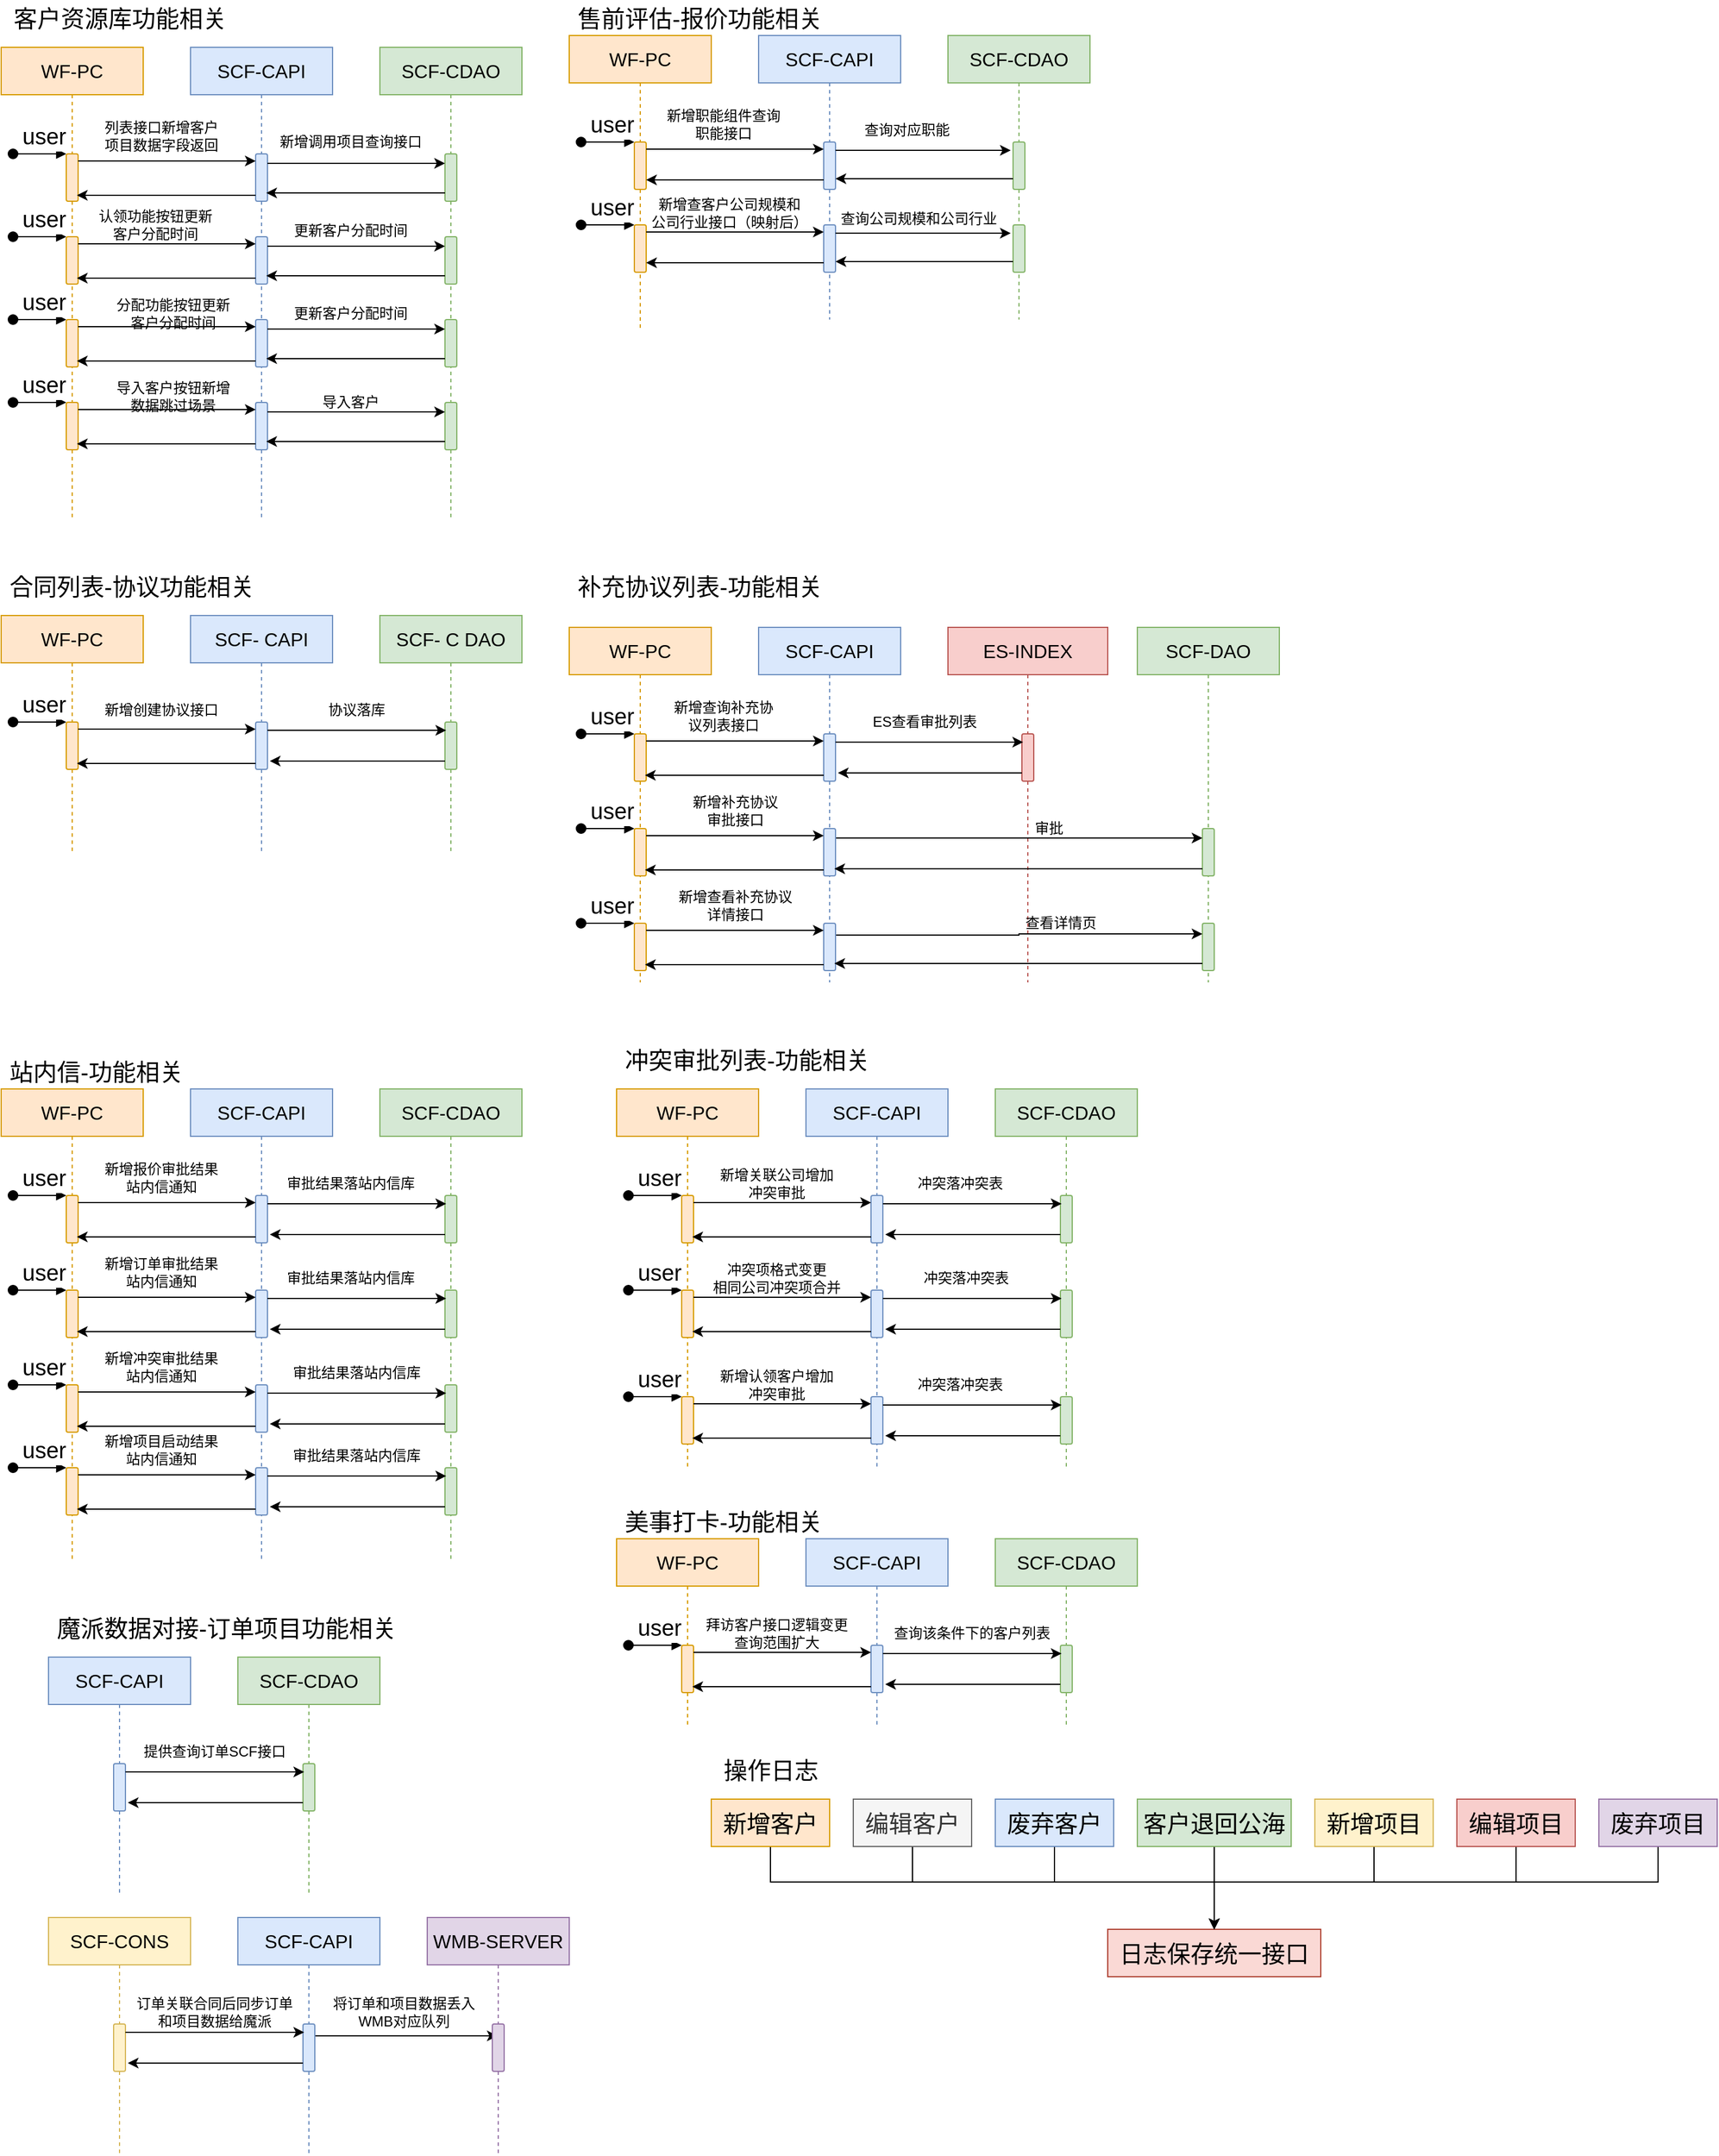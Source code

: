 <mxfile version="19.0.2" type="github">
  <diagram id="wgBlVhovMK9ZvSngc1W-" name="第 1 页">
    <mxGraphModel dx="3158" dy="1467" grid="0" gridSize="10" guides="1" tooltips="1" connect="1" arrows="1" fold="1" page="0" pageScale="1" pageWidth="827" pageHeight="1169" math="0" shadow="0">
      <root>
        <mxCell id="0" />
        <mxCell id="1" parent="0" />
        <mxCell id="c3yYRgItxj0xwHfutBmN-1" value="客户资源库功能相关" style="text;html=1;align=center;verticalAlign=middle;resizable=0;points=[];autosize=1;strokeColor=none;fillColor=none;fontSize=20;" vertex="1" parent="1">
          <mxGeometry x="-1800" y="-600" width="200" height="30" as="geometry" />
        </mxCell>
        <mxCell id="c3yYRgItxj0xwHfutBmN-2" value="WF-PC" style="shape=umlLifeline;perimeter=lifelinePerimeter;whiteSpace=wrap;html=1;container=1;collapsible=0;recursiveResize=0;outlineConnect=0;rounded=0;fontFamily=Helvetica;fontSize=16;strokeColor=#d79b00;fillColor=#ffe6cc;" vertex="1" parent="1">
          <mxGeometry x="-1800" y="-560" width="120" height="400" as="geometry" />
        </mxCell>
        <mxCell id="c3yYRgItxj0xwHfutBmN-3" value="" style="html=1;points=[];perimeter=orthogonalPerimeter;rounded=1;fontFamily=Helvetica;fontSize=19;strokeColor=#d79b00;fillColor=#ffe6cc;" vertex="1" parent="c3yYRgItxj0xwHfutBmN-2">
          <mxGeometry x="55" y="90" width="10" height="40" as="geometry" />
        </mxCell>
        <mxCell id="c3yYRgItxj0xwHfutBmN-4" value="user" style="html=1;verticalAlign=bottom;startArrow=oval;endArrow=block;startSize=8;rounded=0;fontFamily=Helvetica;fontSize=19;fontColor=default;" edge="1" parent="c3yYRgItxj0xwHfutBmN-2" target="c3yYRgItxj0xwHfutBmN-3">
          <mxGeometry x="0.143" relative="1" as="geometry">
            <mxPoint x="10" y="90" as="sourcePoint" />
            <mxPoint as="offset" />
          </mxGeometry>
        </mxCell>
        <mxCell id="c3yYRgItxj0xwHfutBmN-5" value="SCF-CAPI" style="shape=umlLifeline;perimeter=lifelinePerimeter;whiteSpace=wrap;html=1;container=1;collapsible=0;recursiveResize=0;outlineConnect=0;rounded=0;fontFamily=Helvetica;fontSize=16;strokeColor=#6c8ebf;fillColor=#dae8fc;" vertex="1" parent="1">
          <mxGeometry x="-1640" y="-560" width="120" height="400" as="geometry" />
        </mxCell>
        <mxCell id="c3yYRgItxj0xwHfutBmN-6" value="" style="html=1;points=[];perimeter=orthogonalPerimeter;rounded=1;fontFamily=Helvetica;fontSize=19;strokeColor=#6c8ebf;fillColor=#dae8fc;" vertex="1" parent="c3yYRgItxj0xwHfutBmN-5">
          <mxGeometry x="55" y="90" width="10" height="40" as="geometry" />
        </mxCell>
        <mxCell id="c3yYRgItxj0xwHfutBmN-9" value="SCF-CDAO" style="shape=umlLifeline;perimeter=lifelinePerimeter;whiteSpace=wrap;html=1;container=1;collapsible=0;recursiveResize=0;outlineConnect=0;rounded=0;fontFamily=Helvetica;fontSize=16;strokeColor=#82b366;fillColor=#d5e8d4;" vertex="1" parent="1">
          <mxGeometry x="-1480" y="-560" width="120" height="400" as="geometry" />
        </mxCell>
        <mxCell id="c3yYRgItxj0xwHfutBmN-10" value="" style="html=1;points=[];perimeter=orthogonalPerimeter;rounded=1;fontFamily=Helvetica;fontSize=19;strokeColor=#82b366;fillColor=#d5e8d4;" vertex="1" parent="c3yYRgItxj0xwHfutBmN-9">
          <mxGeometry x="55" y="90" width="10" height="40" as="geometry" />
        </mxCell>
        <mxCell id="c3yYRgItxj0xwHfutBmN-17" value="" style="html=1;points=[];perimeter=orthogonalPerimeter;rounded=1;fontFamily=Helvetica;fontSize=19;strokeColor=#d79b00;fillColor=#ffe6cc;" vertex="1" parent="c3yYRgItxj0xwHfutBmN-9">
          <mxGeometry x="-265" y="160" width="10" height="40" as="geometry" />
        </mxCell>
        <mxCell id="c3yYRgItxj0xwHfutBmN-18" value="user" style="html=1;verticalAlign=bottom;startArrow=oval;endArrow=block;startSize=8;rounded=0;fontFamily=Helvetica;fontSize=19;fontColor=default;" edge="1" parent="c3yYRgItxj0xwHfutBmN-9" target="c3yYRgItxj0xwHfutBmN-17">
          <mxGeometry x="0.143" relative="1" as="geometry">
            <mxPoint x="-310" y="160" as="sourcePoint" />
            <mxPoint as="offset" />
          </mxGeometry>
        </mxCell>
        <mxCell id="c3yYRgItxj0xwHfutBmN-19" value="" style="html=1;points=[];perimeter=orthogonalPerimeter;rounded=1;fontFamily=Helvetica;fontSize=19;strokeColor=#6c8ebf;fillColor=#dae8fc;" vertex="1" parent="c3yYRgItxj0xwHfutBmN-9">
          <mxGeometry x="-105" y="160" width="10" height="40" as="geometry" />
        </mxCell>
        <mxCell id="c3yYRgItxj0xwHfutBmN-20" value="" style="html=1;points=[];perimeter=orthogonalPerimeter;rounded=1;fontFamily=Helvetica;fontSize=19;strokeColor=#82b366;fillColor=#d5e8d4;" vertex="1" parent="c3yYRgItxj0xwHfutBmN-9">
          <mxGeometry x="55" y="160" width="10" height="40" as="geometry" />
        </mxCell>
        <mxCell id="c3yYRgItxj0xwHfutBmN-21" style="edgeStyle=orthogonalEdgeStyle;rounded=0;orthogonalLoop=1;jettySize=auto;html=1;entryX=0;entryY=0.15;entryDx=0;entryDy=0;entryPerimeter=0;fontSize=20;" edge="1" parent="c3yYRgItxj0xwHfutBmN-9" source="c3yYRgItxj0xwHfutBmN-17" target="c3yYRgItxj0xwHfutBmN-19">
          <mxGeometry relative="1" as="geometry">
            <Array as="points">
              <mxPoint x="-220" y="166" />
              <mxPoint x="-220" y="166" />
            </Array>
          </mxGeometry>
        </mxCell>
        <mxCell id="c3yYRgItxj0xwHfutBmN-22" style="edgeStyle=orthogonalEdgeStyle;rounded=0;orthogonalLoop=1;jettySize=auto;html=1;entryX=0;entryY=0.2;entryDx=0;entryDy=0;entryPerimeter=0;fontSize=20;" edge="1" parent="c3yYRgItxj0xwHfutBmN-9" source="c3yYRgItxj0xwHfutBmN-19" target="c3yYRgItxj0xwHfutBmN-20">
          <mxGeometry relative="1" as="geometry">
            <Array as="points">
              <mxPoint x="-60" y="168" />
              <mxPoint x="-60" y="168" />
            </Array>
          </mxGeometry>
        </mxCell>
        <mxCell id="c3yYRgItxj0xwHfutBmN-23" style="edgeStyle=orthogonalEdgeStyle;rounded=0;orthogonalLoop=1;jettySize=auto;html=1;entryX=0.9;entryY=0.825;entryDx=0;entryDy=0;entryPerimeter=0;fontSize=20;" edge="1" parent="c3yYRgItxj0xwHfutBmN-9" source="c3yYRgItxj0xwHfutBmN-20" target="c3yYRgItxj0xwHfutBmN-19">
          <mxGeometry relative="1" as="geometry">
            <Array as="points">
              <mxPoint x="20" y="193" />
              <mxPoint x="20" y="193" />
            </Array>
          </mxGeometry>
        </mxCell>
        <mxCell id="c3yYRgItxj0xwHfutBmN-24" style="edgeStyle=orthogonalEdgeStyle;rounded=0;orthogonalLoop=1;jettySize=auto;html=1;entryX=0.9;entryY=0.875;entryDx=0;entryDy=0;entryPerimeter=0;fontSize=20;" edge="1" parent="c3yYRgItxj0xwHfutBmN-9" source="c3yYRgItxj0xwHfutBmN-19" target="c3yYRgItxj0xwHfutBmN-17">
          <mxGeometry relative="1" as="geometry">
            <Array as="points">
              <mxPoint x="-140" y="195" />
              <mxPoint x="-140" y="195" />
            </Array>
          </mxGeometry>
        </mxCell>
        <mxCell id="c3yYRgItxj0xwHfutBmN-25" value="" style="html=1;points=[];perimeter=orthogonalPerimeter;rounded=1;fontFamily=Helvetica;fontSize=19;strokeColor=#d79b00;fillColor=#ffe6cc;" vertex="1" parent="c3yYRgItxj0xwHfutBmN-9">
          <mxGeometry x="-265" y="230" width="10" height="40" as="geometry" />
        </mxCell>
        <mxCell id="c3yYRgItxj0xwHfutBmN-26" value="user" style="html=1;verticalAlign=bottom;startArrow=oval;endArrow=block;startSize=8;rounded=0;fontFamily=Helvetica;fontSize=19;fontColor=default;" edge="1" parent="c3yYRgItxj0xwHfutBmN-9" target="c3yYRgItxj0xwHfutBmN-25">
          <mxGeometry x="0.143" relative="1" as="geometry">
            <mxPoint x="-310" y="230" as="sourcePoint" />
            <mxPoint as="offset" />
          </mxGeometry>
        </mxCell>
        <mxCell id="c3yYRgItxj0xwHfutBmN-27" value="" style="html=1;points=[];perimeter=orthogonalPerimeter;rounded=1;fontFamily=Helvetica;fontSize=19;strokeColor=#6c8ebf;fillColor=#dae8fc;" vertex="1" parent="c3yYRgItxj0xwHfutBmN-9">
          <mxGeometry x="-105" y="230" width="10" height="40" as="geometry" />
        </mxCell>
        <mxCell id="c3yYRgItxj0xwHfutBmN-28" value="" style="html=1;points=[];perimeter=orthogonalPerimeter;rounded=1;fontFamily=Helvetica;fontSize=19;strokeColor=#82b366;fillColor=#d5e8d4;" vertex="1" parent="c3yYRgItxj0xwHfutBmN-9">
          <mxGeometry x="55" y="230" width="10" height="40" as="geometry" />
        </mxCell>
        <mxCell id="c3yYRgItxj0xwHfutBmN-29" style="edgeStyle=orthogonalEdgeStyle;rounded=0;orthogonalLoop=1;jettySize=auto;html=1;entryX=0;entryY=0.15;entryDx=0;entryDy=0;entryPerimeter=0;fontSize=20;" edge="1" parent="c3yYRgItxj0xwHfutBmN-9" source="c3yYRgItxj0xwHfutBmN-25" target="c3yYRgItxj0xwHfutBmN-27">
          <mxGeometry relative="1" as="geometry">
            <Array as="points">
              <mxPoint x="-220" y="236" />
              <mxPoint x="-220" y="236" />
            </Array>
          </mxGeometry>
        </mxCell>
        <mxCell id="c3yYRgItxj0xwHfutBmN-30" style="edgeStyle=orthogonalEdgeStyle;rounded=0;orthogonalLoop=1;jettySize=auto;html=1;entryX=0;entryY=0.2;entryDx=0;entryDy=0;entryPerimeter=0;fontSize=20;" edge="1" parent="c3yYRgItxj0xwHfutBmN-9" source="c3yYRgItxj0xwHfutBmN-27" target="c3yYRgItxj0xwHfutBmN-28">
          <mxGeometry relative="1" as="geometry">
            <Array as="points">
              <mxPoint x="-60" y="238" />
              <mxPoint x="-60" y="238" />
            </Array>
          </mxGeometry>
        </mxCell>
        <mxCell id="c3yYRgItxj0xwHfutBmN-31" style="edgeStyle=orthogonalEdgeStyle;rounded=0;orthogonalLoop=1;jettySize=auto;html=1;entryX=0.9;entryY=0.825;entryDx=0;entryDy=0;entryPerimeter=0;fontSize=20;" edge="1" parent="c3yYRgItxj0xwHfutBmN-9" source="c3yYRgItxj0xwHfutBmN-28" target="c3yYRgItxj0xwHfutBmN-27">
          <mxGeometry relative="1" as="geometry">
            <Array as="points">
              <mxPoint x="20" y="263" />
              <mxPoint x="20" y="263" />
            </Array>
          </mxGeometry>
        </mxCell>
        <mxCell id="c3yYRgItxj0xwHfutBmN-32" style="edgeStyle=orthogonalEdgeStyle;rounded=0;orthogonalLoop=1;jettySize=auto;html=1;entryX=0.9;entryY=0.875;entryDx=0;entryDy=0;entryPerimeter=0;fontSize=20;" edge="1" parent="c3yYRgItxj0xwHfutBmN-9" source="c3yYRgItxj0xwHfutBmN-27" target="c3yYRgItxj0xwHfutBmN-25">
          <mxGeometry relative="1" as="geometry">
            <Array as="points">
              <mxPoint x="-140" y="265" />
              <mxPoint x="-140" y="265" />
            </Array>
          </mxGeometry>
        </mxCell>
        <mxCell id="c3yYRgItxj0xwHfutBmN-33" value="" style="html=1;points=[];perimeter=orthogonalPerimeter;rounded=1;fontFamily=Helvetica;fontSize=19;strokeColor=#d79b00;fillColor=#ffe6cc;" vertex="1" parent="c3yYRgItxj0xwHfutBmN-9">
          <mxGeometry x="-265" y="300" width="10" height="40" as="geometry" />
        </mxCell>
        <mxCell id="c3yYRgItxj0xwHfutBmN-34" value="user" style="html=1;verticalAlign=bottom;startArrow=oval;endArrow=block;startSize=8;rounded=0;fontFamily=Helvetica;fontSize=19;fontColor=default;" edge="1" parent="c3yYRgItxj0xwHfutBmN-9" target="c3yYRgItxj0xwHfutBmN-33">
          <mxGeometry x="0.143" relative="1" as="geometry">
            <mxPoint x="-310" y="300" as="sourcePoint" />
            <mxPoint as="offset" />
          </mxGeometry>
        </mxCell>
        <mxCell id="c3yYRgItxj0xwHfutBmN-35" value="" style="html=1;points=[];perimeter=orthogonalPerimeter;rounded=1;fontFamily=Helvetica;fontSize=19;strokeColor=#6c8ebf;fillColor=#dae8fc;" vertex="1" parent="c3yYRgItxj0xwHfutBmN-9">
          <mxGeometry x="-105" y="300" width="10" height="40" as="geometry" />
        </mxCell>
        <mxCell id="c3yYRgItxj0xwHfutBmN-36" value="" style="html=1;points=[];perimeter=orthogonalPerimeter;rounded=1;fontFamily=Helvetica;fontSize=19;strokeColor=#82b366;fillColor=#d5e8d4;" vertex="1" parent="c3yYRgItxj0xwHfutBmN-9">
          <mxGeometry x="55" y="300" width="10" height="40" as="geometry" />
        </mxCell>
        <mxCell id="c3yYRgItxj0xwHfutBmN-37" style="edgeStyle=orthogonalEdgeStyle;rounded=0;orthogonalLoop=1;jettySize=auto;html=1;entryX=0;entryY=0.15;entryDx=0;entryDy=0;entryPerimeter=0;fontSize=20;" edge="1" parent="c3yYRgItxj0xwHfutBmN-9" source="c3yYRgItxj0xwHfutBmN-33" target="c3yYRgItxj0xwHfutBmN-35">
          <mxGeometry relative="1" as="geometry">
            <Array as="points">
              <mxPoint x="-220" y="306" />
              <mxPoint x="-220" y="306" />
            </Array>
          </mxGeometry>
        </mxCell>
        <mxCell id="c3yYRgItxj0xwHfutBmN-38" style="edgeStyle=orthogonalEdgeStyle;rounded=0;orthogonalLoop=1;jettySize=auto;html=1;entryX=0;entryY=0.2;entryDx=0;entryDy=0;entryPerimeter=0;fontSize=20;" edge="1" parent="c3yYRgItxj0xwHfutBmN-9" source="c3yYRgItxj0xwHfutBmN-35" target="c3yYRgItxj0xwHfutBmN-36">
          <mxGeometry relative="1" as="geometry">
            <Array as="points">
              <mxPoint x="-60" y="308" />
              <mxPoint x="-60" y="308" />
            </Array>
          </mxGeometry>
        </mxCell>
        <mxCell id="c3yYRgItxj0xwHfutBmN-39" style="edgeStyle=orthogonalEdgeStyle;rounded=0;orthogonalLoop=1;jettySize=auto;html=1;entryX=0.9;entryY=0.825;entryDx=0;entryDy=0;entryPerimeter=0;fontSize=20;" edge="1" parent="c3yYRgItxj0xwHfutBmN-9" source="c3yYRgItxj0xwHfutBmN-36" target="c3yYRgItxj0xwHfutBmN-35">
          <mxGeometry relative="1" as="geometry">
            <Array as="points">
              <mxPoint x="20" y="333" />
              <mxPoint x="20" y="333" />
            </Array>
          </mxGeometry>
        </mxCell>
        <mxCell id="c3yYRgItxj0xwHfutBmN-40" style="edgeStyle=orthogonalEdgeStyle;rounded=0;orthogonalLoop=1;jettySize=auto;html=1;entryX=0.9;entryY=0.875;entryDx=0;entryDy=0;entryPerimeter=0;fontSize=20;" edge="1" parent="c3yYRgItxj0xwHfutBmN-9" source="c3yYRgItxj0xwHfutBmN-35" target="c3yYRgItxj0xwHfutBmN-33">
          <mxGeometry relative="1" as="geometry">
            <Array as="points">
              <mxPoint x="-140" y="335" />
              <mxPoint x="-140" y="335" />
            </Array>
          </mxGeometry>
        </mxCell>
        <mxCell id="c3yYRgItxj0xwHfutBmN-42" value="新增调用项目查询接口" style="text;html=1;align=center;verticalAlign=middle;resizable=0;points=[];autosize=1;strokeColor=none;fillColor=none;fontSize=12;" vertex="1" parent="c3yYRgItxj0xwHfutBmN-9">
          <mxGeometry x="-95" y="70" width="140" height="20" as="geometry" />
        </mxCell>
        <mxCell id="c3yYRgItxj0xwHfutBmN-12" style="edgeStyle=orthogonalEdgeStyle;rounded=0;orthogonalLoop=1;jettySize=auto;html=1;entryX=0;entryY=0.15;entryDx=0;entryDy=0;entryPerimeter=0;fontSize=20;" edge="1" parent="1" source="c3yYRgItxj0xwHfutBmN-3" target="c3yYRgItxj0xwHfutBmN-6">
          <mxGeometry relative="1" as="geometry">
            <Array as="points">
              <mxPoint x="-1700" y="-464" />
              <mxPoint x="-1700" y="-464" />
            </Array>
          </mxGeometry>
        </mxCell>
        <mxCell id="c3yYRgItxj0xwHfutBmN-13" style="edgeStyle=orthogonalEdgeStyle;rounded=0;orthogonalLoop=1;jettySize=auto;html=1;entryX=0;entryY=0.2;entryDx=0;entryDy=0;entryPerimeter=0;fontSize=20;" edge="1" parent="1" source="c3yYRgItxj0xwHfutBmN-6" target="c3yYRgItxj0xwHfutBmN-10">
          <mxGeometry relative="1" as="geometry">
            <Array as="points">
              <mxPoint x="-1540" y="-462" />
              <mxPoint x="-1540" y="-462" />
            </Array>
          </mxGeometry>
        </mxCell>
        <mxCell id="c3yYRgItxj0xwHfutBmN-15" style="edgeStyle=orthogonalEdgeStyle;rounded=0;orthogonalLoop=1;jettySize=auto;html=1;entryX=0.9;entryY=0.825;entryDx=0;entryDy=0;entryPerimeter=0;fontSize=20;" edge="1" parent="1" source="c3yYRgItxj0xwHfutBmN-10" target="c3yYRgItxj0xwHfutBmN-6">
          <mxGeometry relative="1" as="geometry">
            <Array as="points">
              <mxPoint x="-1460" y="-437" />
              <mxPoint x="-1460" y="-437" />
            </Array>
          </mxGeometry>
        </mxCell>
        <mxCell id="c3yYRgItxj0xwHfutBmN-16" style="edgeStyle=orthogonalEdgeStyle;rounded=0;orthogonalLoop=1;jettySize=auto;html=1;entryX=0.9;entryY=0.875;entryDx=0;entryDy=0;entryPerimeter=0;fontSize=20;" edge="1" parent="1" source="c3yYRgItxj0xwHfutBmN-6" target="c3yYRgItxj0xwHfutBmN-3">
          <mxGeometry relative="1" as="geometry">
            <Array as="points">
              <mxPoint x="-1620" y="-435" />
              <mxPoint x="-1620" y="-435" />
            </Array>
          </mxGeometry>
        </mxCell>
        <mxCell id="c3yYRgItxj0xwHfutBmN-41" value="列表接口新增客户&lt;br&gt;项目数据字段返回" style="text;html=1;align=center;verticalAlign=middle;resizable=0;points=[];autosize=1;strokeColor=none;fillColor=none;fontSize=12;" vertex="1" parent="1">
          <mxGeometry x="-1720" y="-500" width="110" height="30" as="geometry" />
        </mxCell>
        <mxCell id="c3yYRgItxj0xwHfutBmN-43" value="认领功能按钮更新&lt;br&gt;客户分配时间" style="text;html=1;align=center;verticalAlign=middle;resizable=0;points=[];autosize=1;strokeColor=none;fillColor=none;fontSize=12;" vertex="1" parent="1">
          <mxGeometry x="-1725" y="-425" width="110" height="30" as="geometry" />
        </mxCell>
        <mxCell id="c3yYRgItxj0xwHfutBmN-44" value="更新客户分配时间" style="text;html=1;align=center;verticalAlign=middle;resizable=0;points=[];autosize=1;strokeColor=none;fillColor=none;fontSize=12;" vertex="1" parent="1">
          <mxGeometry x="-1560" y="-415" width="110" height="20" as="geometry" />
        </mxCell>
        <mxCell id="c3yYRgItxj0xwHfutBmN-45" value="分配功能按钮更新&lt;br&gt;客户分配时间" style="text;html=1;align=center;verticalAlign=middle;resizable=0;points=[];autosize=1;strokeColor=none;fillColor=none;fontSize=12;" vertex="1" parent="1">
          <mxGeometry x="-1710" y="-350" width="110" height="30" as="geometry" />
        </mxCell>
        <mxCell id="c3yYRgItxj0xwHfutBmN-46" value="更新客户分配时间" style="text;html=1;align=center;verticalAlign=middle;resizable=0;points=[];autosize=1;strokeColor=none;fillColor=none;fontSize=12;" vertex="1" parent="1">
          <mxGeometry x="-1560" y="-345" width="110" height="20" as="geometry" />
        </mxCell>
        <mxCell id="c3yYRgItxj0xwHfutBmN-47" value="导入客户按钮新增&lt;br&gt;数据跳过场景" style="text;html=1;align=center;verticalAlign=middle;resizable=0;points=[];autosize=1;strokeColor=none;fillColor=none;fontSize=12;" vertex="1" parent="1">
          <mxGeometry x="-1710" y="-280" width="110" height="30" as="geometry" />
        </mxCell>
        <mxCell id="c3yYRgItxj0xwHfutBmN-48" value="导入客户" style="text;html=1;align=center;verticalAlign=middle;resizable=0;points=[];autosize=1;strokeColor=none;fillColor=none;fontSize=12;" vertex="1" parent="1">
          <mxGeometry x="-1535" y="-270" width="60" height="20" as="geometry" />
        </mxCell>
        <mxCell id="c3yYRgItxj0xwHfutBmN-49" value="售前评估-报价功能相关" style="text;html=1;align=center;verticalAlign=middle;resizable=0;points=[];autosize=1;strokeColor=none;fillColor=none;fontSize=20;" vertex="1" parent="1">
          <mxGeometry x="-1320" y="-600" width="220" height="30" as="geometry" />
        </mxCell>
        <mxCell id="c3yYRgItxj0xwHfutBmN-50" value="WF-PC" style="shape=umlLifeline;perimeter=lifelinePerimeter;whiteSpace=wrap;html=1;container=1;collapsible=0;recursiveResize=0;outlineConnect=0;rounded=0;fontFamily=Helvetica;fontSize=16;strokeColor=#d79b00;fillColor=#ffe6cc;" vertex="1" parent="1">
          <mxGeometry x="-1320" y="-570" width="120" height="250" as="geometry" />
        </mxCell>
        <mxCell id="c3yYRgItxj0xwHfutBmN-51" value="" style="html=1;points=[];perimeter=orthogonalPerimeter;rounded=1;fontFamily=Helvetica;fontSize=19;strokeColor=#d79b00;fillColor=#ffe6cc;" vertex="1" parent="c3yYRgItxj0xwHfutBmN-50">
          <mxGeometry x="55" y="90" width="10" height="40" as="geometry" />
        </mxCell>
        <mxCell id="c3yYRgItxj0xwHfutBmN-52" value="user" style="html=1;verticalAlign=bottom;startArrow=oval;endArrow=block;startSize=8;rounded=0;fontFamily=Helvetica;fontSize=19;fontColor=default;" edge="1" parent="c3yYRgItxj0xwHfutBmN-50" target="c3yYRgItxj0xwHfutBmN-51">
          <mxGeometry x="0.143" relative="1" as="geometry">
            <mxPoint x="10" y="90" as="sourcePoint" />
            <mxPoint as="offset" />
          </mxGeometry>
        </mxCell>
        <mxCell id="c3yYRgItxj0xwHfutBmN-53" value="SCF-CAPI" style="shape=umlLifeline;perimeter=lifelinePerimeter;whiteSpace=wrap;html=1;container=1;collapsible=0;recursiveResize=0;outlineConnect=0;rounded=0;fontFamily=Helvetica;fontSize=16;strokeColor=#6c8ebf;fillColor=#dae8fc;" vertex="1" parent="1">
          <mxGeometry x="-1160" y="-570" width="120" height="240" as="geometry" />
        </mxCell>
        <mxCell id="c3yYRgItxj0xwHfutBmN-54" value="" style="html=1;points=[];perimeter=orthogonalPerimeter;rounded=1;fontFamily=Helvetica;fontSize=19;strokeColor=#6c8ebf;fillColor=#dae8fc;" vertex="1" parent="c3yYRgItxj0xwHfutBmN-53">
          <mxGeometry x="55" y="90" width="10" height="40" as="geometry" />
        </mxCell>
        <mxCell id="c3yYRgItxj0xwHfutBmN-57" value="SCF-CDAO" style="shape=umlLifeline;perimeter=lifelinePerimeter;whiteSpace=wrap;html=1;container=1;collapsible=0;recursiveResize=0;outlineConnect=0;rounded=0;fontFamily=Helvetica;fontSize=16;strokeColor=#82b366;fillColor=#d5e8d4;" vertex="1" parent="1">
          <mxGeometry x="-1000" y="-570" width="120" height="240" as="geometry" />
        </mxCell>
        <mxCell id="c3yYRgItxj0xwHfutBmN-58" value="" style="html=1;points=[];perimeter=orthogonalPerimeter;rounded=1;fontFamily=Helvetica;fontSize=19;strokeColor=#82b366;fillColor=#d5e8d4;" vertex="1" parent="c3yYRgItxj0xwHfutBmN-57">
          <mxGeometry x="55" y="90" width="10" height="40" as="geometry" />
        </mxCell>
        <mxCell id="c3yYRgItxj0xwHfutBmN-92" value="" style="html=1;points=[];perimeter=orthogonalPerimeter;rounded=1;fontFamily=Helvetica;fontSize=19;strokeColor=#d79b00;fillColor=#ffe6cc;" vertex="1" parent="c3yYRgItxj0xwHfutBmN-57">
          <mxGeometry x="-265" y="160" width="10" height="40" as="geometry" />
        </mxCell>
        <mxCell id="c3yYRgItxj0xwHfutBmN-93" value="user" style="html=1;verticalAlign=bottom;startArrow=oval;endArrow=block;startSize=8;rounded=0;fontFamily=Helvetica;fontSize=19;fontColor=default;" edge="1" parent="c3yYRgItxj0xwHfutBmN-57" target="c3yYRgItxj0xwHfutBmN-92">
          <mxGeometry x="0.143" relative="1" as="geometry">
            <mxPoint x="-310" y="160" as="sourcePoint" />
            <mxPoint as="offset" />
          </mxGeometry>
        </mxCell>
        <mxCell id="c3yYRgItxj0xwHfutBmN-94" value="" style="html=1;points=[];perimeter=orthogonalPerimeter;rounded=1;fontFamily=Helvetica;fontSize=19;strokeColor=#6c8ebf;fillColor=#dae8fc;" vertex="1" parent="c3yYRgItxj0xwHfutBmN-57">
          <mxGeometry x="-105" y="160" width="10" height="40" as="geometry" />
        </mxCell>
        <mxCell id="c3yYRgItxj0xwHfutBmN-95" value="" style="html=1;points=[];perimeter=orthogonalPerimeter;rounded=1;fontFamily=Helvetica;fontSize=19;strokeColor=#82b366;fillColor=#d5e8d4;" vertex="1" parent="c3yYRgItxj0xwHfutBmN-57">
          <mxGeometry x="55" y="160" width="10" height="40" as="geometry" />
        </mxCell>
        <mxCell id="c3yYRgItxj0xwHfutBmN-96" style="edgeStyle=orthogonalEdgeStyle;rounded=0;orthogonalLoop=1;jettySize=auto;html=1;entryX=0;entryY=0.15;entryDx=0;entryDy=0;entryPerimeter=0;fontSize=20;" edge="1" parent="c3yYRgItxj0xwHfutBmN-57" source="c3yYRgItxj0xwHfutBmN-92" target="c3yYRgItxj0xwHfutBmN-94">
          <mxGeometry relative="1" as="geometry">
            <Array as="points">
              <mxPoint x="-220" y="166" />
              <mxPoint x="-220" y="166" />
            </Array>
          </mxGeometry>
        </mxCell>
        <mxCell id="c3yYRgItxj0xwHfutBmN-97" style="edgeStyle=orthogonalEdgeStyle;rounded=0;orthogonalLoop=1;jettySize=auto;html=1;entryX=-0.2;entryY=0.175;entryDx=0;entryDy=0;entryPerimeter=0;fontSize=20;" edge="1" parent="c3yYRgItxj0xwHfutBmN-57" source="c3yYRgItxj0xwHfutBmN-94" target="c3yYRgItxj0xwHfutBmN-95">
          <mxGeometry relative="1" as="geometry">
            <Array as="points">
              <mxPoint x="-60" y="167" />
              <mxPoint x="-60" y="167" />
            </Array>
          </mxGeometry>
        </mxCell>
        <mxCell id="c3yYRgItxj0xwHfutBmN-100" style="edgeStyle=orthogonalEdgeStyle;rounded=0;orthogonalLoop=1;jettySize=auto;html=1;entryX=1;entryY=0.775;entryDx=0;entryDy=0;entryPerimeter=0;fontSize=12;" edge="1" parent="c3yYRgItxj0xwHfutBmN-57" source="c3yYRgItxj0xwHfutBmN-95" target="c3yYRgItxj0xwHfutBmN-94">
          <mxGeometry relative="1" as="geometry">
            <Array as="points">
              <mxPoint x="20" y="191" />
              <mxPoint x="20" y="191" />
            </Array>
          </mxGeometry>
        </mxCell>
        <mxCell id="c3yYRgItxj0xwHfutBmN-101" style="edgeStyle=orthogonalEdgeStyle;rounded=0;orthogonalLoop=1;jettySize=auto;html=1;entryX=1;entryY=0.8;entryDx=0;entryDy=0;entryPerimeter=0;fontSize=12;" edge="1" parent="c3yYRgItxj0xwHfutBmN-57" source="c3yYRgItxj0xwHfutBmN-94" target="c3yYRgItxj0xwHfutBmN-92">
          <mxGeometry relative="1" as="geometry">
            <Array as="points">
              <mxPoint x="-140" y="192" />
              <mxPoint x="-140" y="192" />
            </Array>
          </mxGeometry>
        </mxCell>
        <mxCell id="c3yYRgItxj0xwHfutBmN-70" style="edgeStyle=orthogonalEdgeStyle;rounded=0;orthogonalLoop=1;jettySize=auto;html=1;entryX=0;entryY=0.15;entryDx=0;entryDy=0;entryPerimeter=0;fontSize=20;" edge="1" parent="1" source="c3yYRgItxj0xwHfutBmN-51" target="c3yYRgItxj0xwHfutBmN-54">
          <mxGeometry relative="1" as="geometry">
            <Array as="points">
              <mxPoint x="-1220" y="-474" />
              <mxPoint x="-1220" y="-474" />
            </Array>
          </mxGeometry>
        </mxCell>
        <mxCell id="c3yYRgItxj0xwHfutBmN-71" style="edgeStyle=orthogonalEdgeStyle;rounded=0;orthogonalLoop=1;jettySize=auto;html=1;entryX=-0.2;entryY=0.175;entryDx=0;entryDy=0;entryPerimeter=0;fontSize=20;" edge="1" parent="1" source="c3yYRgItxj0xwHfutBmN-54" target="c3yYRgItxj0xwHfutBmN-58">
          <mxGeometry relative="1" as="geometry">
            <Array as="points">
              <mxPoint x="-1060" y="-473" />
              <mxPoint x="-1060" y="-473" />
            </Array>
          </mxGeometry>
        </mxCell>
        <mxCell id="c3yYRgItxj0xwHfutBmN-72" value="&lt;span style=&quot;font-size: 12px;&quot;&gt;新增职能组件查询&lt;br style=&quot;font-size: 12px;&quot;&gt;职能接口&lt;/span&gt;" style="text;html=1;align=center;verticalAlign=middle;resizable=0;points=[];autosize=1;strokeColor=none;fillColor=none;fontSize=12;" vertex="1" parent="1">
          <mxGeometry x="-1245" y="-510" width="110" height="30" as="geometry" />
        </mxCell>
        <mxCell id="c3yYRgItxj0xwHfutBmN-73" value="查询对应职能" style="text;html=1;align=center;verticalAlign=middle;resizable=0;points=[];autosize=1;strokeColor=none;fillColor=none;fontSize=12;" vertex="1" parent="1">
          <mxGeometry x="-1080" y="-500" width="90" height="20" as="geometry" />
        </mxCell>
        <mxCell id="c3yYRgItxj0xwHfutBmN-80" style="edgeStyle=orthogonalEdgeStyle;rounded=0;orthogonalLoop=1;jettySize=auto;html=1;entryX=1;entryY=0.775;entryDx=0;entryDy=0;entryPerimeter=0;fontSize=12;" edge="1" parent="1" source="c3yYRgItxj0xwHfutBmN-58" target="c3yYRgItxj0xwHfutBmN-54">
          <mxGeometry relative="1" as="geometry">
            <Array as="points">
              <mxPoint x="-980" y="-449" />
              <mxPoint x="-980" y="-449" />
            </Array>
          </mxGeometry>
        </mxCell>
        <mxCell id="c3yYRgItxj0xwHfutBmN-81" style="edgeStyle=orthogonalEdgeStyle;rounded=0;orthogonalLoop=1;jettySize=auto;html=1;entryX=1;entryY=0.8;entryDx=0;entryDy=0;entryPerimeter=0;fontSize=12;" edge="1" parent="1" source="c3yYRgItxj0xwHfutBmN-54" target="c3yYRgItxj0xwHfutBmN-51">
          <mxGeometry relative="1" as="geometry">
            <Array as="points">
              <mxPoint x="-1140" y="-448" />
              <mxPoint x="-1140" y="-448" />
            </Array>
          </mxGeometry>
        </mxCell>
        <mxCell id="c3yYRgItxj0xwHfutBmN-102" value="新增查客户公司规模和&lt;br&gt;公司行业接口（映射后）" style="text;html=1;align=center;verticalAlign=middle;resizable=0;points=[];autosize=1;strokeColor=none;fillColor=none;fontSize=12;" vertex="1" parent="1">
          <mxGeometry x="-1260" y="-435" width="150" height="30" as="geometry" />
        </mxCell>
        <mxCell id="c3yYRgItxj0xwHfutBmN-103" value="查询公司规模和公司行业" style="text;html=1;align=center;verticalAlign=middle;resizable=0;points=[];autosize=1;strokeColor=none;fillColor=none;fontSize=12;" vertex="1" parent="1">
          <mxGeometry x="-1100" y="-425" width="150" height="20" as="geometry" />
        </mxCell>
        <mxCell id="c3yYRgItxj0xwHfutBmN-104" value="合同列表-协议功能相关" style="text;html=1;align=center;verticalAlign=middle;resizable=0;points=[];autosize=1;strokeColor=none;fillColor=none;fontSize=20;" vertex="1" parent="1">
          <mxGeometry x="-1800" y="-120" width="220" height="30" as="geometry" />
        </mxCell>
        <mxCell id="c3yYRgItxj0xwHfutBmN-105" value="站内信-功能相关" style="text;html=1;align=center;verticalAlign=middle;resizable=0;points=[];autosize=1;strokeColor=none;fillColor=none;fontSize=20;" vertex="1" parent="1">
          <mxGeometry x="-1800" y="290" width="160" height="30" as="geometry" />
        </mxCell>
        <mxCell id="c3yYRgItxj0xwHfutBmN-107" value="WF-PC" style="shape=umlLifeline;perimeter=lifelinePerimeter;whiteSpace=wrap;html=1;container=1;collapsible=0;recursiveResize=0;outlineConnect=0;rounded=0;fontFamily=Helvetica;fontSize=16;strokeColor=#d79b00;fillColor=#ffe6cc;" vertex="1" parent="1">
          <mxGeometry x="-1800" y="320" width="120" height="400" as="geometry" />
        </mxCell>
        <mxCell id="c3yYRgItxj0xwHfutBmN-108" value="" style="html=1;points=[];perimeter=orthogonalPerimeter;rounded=1;fontFamily=Helvetica;fontSize=19;strokeColor=#d79b00;fillColor=#ffe6cc;" vertex="1" parent="c3yYRgItxj0xwHfutBmN-107">
          <mxGeometry x="55" y="90" width="10" height="40" as="geometry" />
        </mxCell>
        <mxCell id="c3yYRgItxj0xwHfutBmN-109" value="user" style="html=1;verticalAlign=bottom;startArrow=oval;endArrow=block;startSize=8;rounded=0;fontFamily=Helvetica;fontSize=19;fontColor=default;" edge="1" parent="c3yYRgItxj0xwHfutBmN-107" target="c3yYRgItxj0xwHfutBmN-108">
          <mxGeometry x="0.143" relative="1" as="geometry">
            <mxPoint x="10" y="90" as="sourcePoint" />
            <mxPoint as="offset" />
          </mxGeometry>
        </mxCell>
        <mxCell id="c3yYRgItxj0xwHfutBmN-110" value="SCF-CAPI" style="shape=umlLifeline;perimeter=lifelinePerimeter;whiteSpace=wrap;html=1;container=1;collapsible=0;recursiveResize=0;outlineConnect=0;rounded=0;fontFamily=Helvetica;fontSize=16;strokeColor=#6c8ebf;fillColor=#dae8fc;" vertex="1" parent="1">
          <mxGeometry x="-1640" y="320" width="120" height="400" as="geometry" />
        </mxCell>
        <mxCell id="c3yYRgItxj0xwHfutBmN-111" value="" style="html=1;points=[];perimeter=orthogonalPerimeter;rounded=1;fontFamily=Helvetica;fontSize=19;strokeColor=#6c8ebf;fillColor=#dae8fc;" vertex="1" parent="c3yYRgItxj0xwHfutBmN-110">
          <mxGeometry x="55" y="90" width="10" height="40" as="geometry" />
        </mxCell>
        <mxCell id="c3yYRgItxj0xwHfutBmN-112" value="SCF-CDAO" style="shape=umlLifeline;perimeter=lifelinePerimeter;whiteSpace=wrap;html=1;container=1;collapsible=0;recursiveResize=0;outlineConnect=0;rounded=0;fontFamily=Helvetica;fontSize=16;strokeColor=#82b366;fillColor=#d5e8d4;" vertex="1" parent="1">
          <mxGeometry x="-1480" y="320" width="120" height="400" as="geometry" />
        </mxCell>
        <mxCell id="c3yYRgItxj0xwHfutBmN-113" value="" style="html=1;points=[];perimeter=orthogonalPerimeter;rounded=1;fontFamily=Helvetica;fontSize=19;strokeColor=#82b366;fillColor=#d5e8d4;" vertex="1" parent="c3yYRgItxj0xwHfutBmN-112">
          <mxGeometry x="55" y="90" width="10" height="40" as="geometry" />
        </mxCell>
        <mxCell id="c3yYRgItxj0xwHfutBmN-134" value="" style="html=1;points=[];perimeter=orthogonalPerimeter;rounded=1;fontFamily=Helvetica;fontSize=19;strokeColor=#d79b00;fillColor=#ffe6cc;" vertex="1" parent="c3yYRgItxj0xwHfutBmN-112">
          <mxGeometry x="-265" y="320" width="10" height="40" as="geometry" />
        </mxCell>
        <mxCell id="c3yYRgItxj0xwHfutBmN-135" value="user" style="html=1;verticalAlign=bottom;startArrow=oval;endArrow=block;startSize=8;rounded=0;fontFamily=Helvetica;fontSize=19;fontColor=default;" edge="1" parent="c3yYRgItxj0xwHfutBmN-112" target="c3yYRgItxj0xwHfutBmN-134">
          <mxGeometry x="0.143" relative="1" as="geometry">
            <mxPoint x="-310" y="320" as="sourcePoint" />
            <mxPoint as="offset" />
          </mxGeometry>
        </mxCell>
        <mxCell id="c3yYRgItxj0xwHfutBmN-136" value="" style="html=1;points=[];perimeter=orthogonalPerimeter;rounded=1;fontFamily=Helvetica;fontSize=19;strokeColor=#6c8ebf;fillColor=#dae8fc;" vertex="1" parent="c3yYRgItxj0xwHfutBmN-112">
          <mxGeometry x="-105" y="320" width="10" height="40" as="geometry" />
        </mxCell>
        <mxCell id="c3yYRgItxj0xwHfutBmN-137" value="" style="html=1;points=[];perimeter=orthogonalPerimeter;rounded=1;fontFamily=Helvetica;fontSize=19;strokeColor=#82b366;fillColor=#d5e8d4;" vertex="1" parent="c3yYRgItxj0xwHfutBmN-112">
          <mxGeometry x="55" y="320" width="10" height="40" as="geometry" />
        </mxCell>
        <mxCell id="c3yYRgItxj0xwHfutBmN-138" style="edgeStyle=orthogonalEdgeStyle;rounded=0;orthogonalLoop=1;jettySize=auto;html=1;entryX=0;entryY=0.15;entryDx=0;entryDy=0;entryPerimeter=0;fontSize=12;" edge="1" parent="c3yYRgItxj0xwHfutBmN-112" source="c3yYRgItxj0xwHfutBmN-134" target="c3yYRgItxj0xwHfutBmN-136">
          <mxGeometry relative="1" as="geometry">
            <Array as="points">
              <mxPoint x="-220" y="326" />
              <mxPoint x="-220" y="326" />
            </Array>
          </mxGeometry>
        </mxCell>
        <mxCell id="c3yYRgItxj0xwHfutBmN-139" style="edgeStyle=orthogonalEdgeStyle;rounded=0;orthogonalLoop=1;jettySize=auto;html=1;entryX=0.1;entryY=0.175;entryDx=0;entryDy=0;entryPerimeter=0;fontSize=12;" edge="1" parent="c3yYRgItxj0xwHfutBmN-112" source="c3yYRgItxj0xwHfutBmN-136" target="c3yYRgItxj0xwHfutBmN-137">
          <mxGeometry relative="1" as="geometry">
            <Array as="points">
              <mxPoint x="-60" y="327" />
              <mxPoint x="-60" y="327" />
            </Array>
          </mxGeometry>
        </mxCell>
        <mxCell id="c3yYRgItxj0xwHfutBmN-140" style="edgeStyle=orthogonalEdgeStyle;rounded=0;orthogonalLoop=1;jettySize=auto;html=1;entryX=1.2;entryY=0.825;entryDx=0;entryDy=0;entryPerimeter=0;fontSize=12;" edge="1" parent="c3yYRgItxj0xwHfutBmN-112" source="c3yYRgItxj0xwHfutBmN-137" target="c3yYRgItxj0xwHfutBmN-136">
          <mxGeometry relative="1" as="geometry">
            <Array as="points">
              <mxPoint x="20" y="353" />
              <mxPoint x="20" y="353" />
            </Array>
          </mxGeometry>
        </mxCell>
        <mxCell id="c3yYRgItxj0xwHfutBmN-141" style="edgeStyle=orthogonalEdgeStyle;rounded=0;orthogonalLoop=1;jettySize=auto;html=1;entryX=0.9;entryY=0.875;entryDx=0;entryDy=0;entryPerimeter=0;fontSize=12;" edge="1" parent="c3yYRgItxj0xwHfutBmN-112" source="c3yYRgItxj0xwHfutBmN-136" target="c3yYRgItxj0xwHfutBmN-134">
          <mxGeometry relative="1" as="geometry">
            <Array as="points">
              <mxPoint x="-140" y="355" />
              <mxPoint x="-140" y="355" />
            </Array>
          </mxGeometry>
        </mxCell>
        <mxCell id="c3yYRgItxj0xwHfutBmN-114" style="edgeStyle=orthogonalEdgeStyle;rounded=0;orthogonalLoop=1;jettySize=auto;html=1;entryX=0;entryY=0.15;entryDx=0;entryDy=0;entryPerimeter=0;fontSize=12;" edge="1" parent="1" source="c3yYRgItxj0xwHfutBmN-108" target="c3yYRgItxj0xwHfutBmN-111">
          <mxGeometry relative="1" as="geometry">
            <Array as="points">
              <mxPoint x="-1700" y="416" />
              <mxPoint x="-1700" y="416" />
            </Array>
          </mxGeometry>
        </mxCell>
        <mxCell id="c3yYRgItxj0xwHfutBmN-115" style="edgeStyle=orthogonalEdgeStyle;rounded=0;orthogonalLoop=1;jettySize=auto;html=1;entryX=0.1;entryY=0.175;entryDx=0;entryDy=0;entryPerimeter=0;fontSize=12;" edge="1" parent="1" source="c3yYRgItxj0xwHfutBmN-111" target="c3yYRgItxj0xwHfutBmN-113">
          <mxGeometry relative="1" as="geometry">
            <Array as="points">
              <mxPoint x="-1540" y="417" />
              <mxPoint x="-1540" y="417" />
            </Array>
          </mxGeometry>
        </mxCell>
        <mxCell id="c3yYRgItxj0xwHfutBmN-116" style="edgeStyle=orthogonalEdgeStyle;rounded=0;orthogonalLoop=1;jettySize=auto;html=1;entryX=1.2;entryY=0.825;entryDx=0;entryDy=0;entryPerimeter=0;fontSize=12;" edge="1" parent="1" source="c3yYRgItxj0xwHfutBmN-113" target="c3yYRgItxj0xwHfutBmN-111">
          <mxGeometry relative="1" as="geometry">
            <Array as="points">
              <mxPoint x="-1460" y="443" />
              <mxPoint x="-1460" y="443" />
            </Array>
          </mxGeometry>
        </mxCell>
        <mxCell id="c3yYRgItxj0xwHfutBmN-117" style="edgeStyle=orthogonalEdgeStyle;rounded=0;orthogonalLoop=1;jettySize=auto;html=1;entryX=0.9;entryY=0.875;entryDx=0;entryDy=0;entryPerimeter=0;fontSize=12;" edge="1" parent="1" source="c3yYRgItxj0xwHfutBmN-111" target="c3yYRgItxj0xwHfutBmN-108">
          <mxGeometry relative="1" as="geometry">
            <Array as="points">
              <mxPoint x="-1620" y="445" />
              <mxPoint x="-1620" y="445" />
            </Array>
          </mxGeometry>
        </mxCell>
        <mxCell id="c3yYRgItxj0xwHfutBmN-118" value="" style="html=1;points=[];perimeter=orthogonalPerimeter;rounded=1;fontFamily=Helvetica;fontSize=19;strokeColor=#d79b00;fillColor=#ffe6cc;" vertex="1" parent="1">
          <mxGeometry x="-1745" y="490" width="10" height="40" as="geometry" />
        </mxCell>
        <mxCell id="c3yYRgItxj0xwHfutBmN-119" value="user" style="html=1;verticalAlign=bottom;startArrow=oval;endArrow=block;startSize=8;rounded=0;fontFamily=Helvetica;fontSize=19;fontColor=default;" edge="1" parent="1" target="c3yYRgItxj0xwHfutBmN-118">
          <mxGeometry x="0.143" relative="1" as="geometry">
            <mxPoint x="-1790" y="490" as="sourcePoint" />
            <mxPoint as="offset" />
          </mxGeometry>
        </mxCell>
        <mxCell id="c3yYRgItxj0xwHfutBmN-120" value="" style="html=1;points=[];perimeter=orthogonalPerimeter;rounded=1;fontFamily=Helvetica;fontSize=19;strokeColor=#6c8ebf;fillColor=#dae8fc;" vertex="1" parent="1">
          <mxGeometry x="-1585" y="490" width="10" height="40" as="geometry" />
        </mxCell>
        <mxCell id="c3yYRgItxj0xwHfutBmN-121" value="" style="html=1;points=[];perimeter=orthogonalPerimeter;rounded=1;fontFamily=Helvetica;fontSize=19;strokeColor=#82b366;fillColor=#d5e8d4;" vertex="1" parent="1">
          <mxGeometry x="-1425" y="490" width="10" height="40" as="geometry" />
        </mxCell>
        <mxCell id="c3yYRgItxj0xwHfutBmN-122" style="edgeStyle=orthogonalEdgeStyle;rounded=0;orthogonalLoop=1;jettySize=auto;html=1;entryX=0;entryY=0.15;entryDx=0;entryDy=0;entryPerimeter=0;fontSize=12;" edge="1" parent="1" source="c3yYRgItxj0xwHfutBmN-118" target="c3yYRgItxj0xwHfutBmN-120">
          <mxGeometry relative="1" as="geometry">
            <Array as="points">
              <mxPoint x="-1700" y="496" />
              <mxPoint x="-1700" y="496" />
            </Array>
          </mxGeometry>
        </mxCell>
        <mxCell id="c3yYRgItxj0xwHfutBmN-123" style="edgeStyle=orthogonalEdgeStyle;rounded=0;orthogonalLoop=1;jettySize=auto;html=1;entryX=0.1;entryY=0.175;entryDx=0;entryDy=0;entryPerimeter=0;fontSize=12;" edge="1" parent="1" source="c3yYRgItxj0xwHfutBmN-120" target="c3yYRgItxj0xwHfutBmN-121">
          <mxGeometry relative="1" as="geometry">
            <Array as="points">
              <mxPoint x="-1540" y="497" />
              <mxPoint x="-1540" y="497" />
            </Array>
          </mxGeometry>
        </mxCell>
        <mxCell id="c3yYRgItxj0xwHfutBmN-124" style="edgeStyle=orthogonalEdgeStyle;rounded=0;orthogonalLoop=1;jettySize=auto;html=1;entryX=1.2;entryY=0.825;entryDx=0;entryDy=0;entryPerimeter=0;fontSize=12;" edge="1" parent="1" source="c3yYRgItxj0xwHfutBmN-121" target="c3yYRgItxj0xwHfutBmN-120">
          <mxGeometry relative="1" as="geometry">
            <Array as="points">
              <mxPoint x="-1460" y="523" />
              <mxPoint x="-1460" y="523" />
            </Array>
          </mxGeometry>
        </mxCell>
        <mxCell id="c3yYRgItxj0xwHfutBmN-125" style="edgeStyle=orthogonalEdgeStyle;rounded=0;orthogonalLoop=1;jettySize=auto;html=1;entryX=0.9;entryY=0.875;entryDx=0;entryDy=0;entryPerimeter=0;fontSize=12;" edge="1" parent="1" source="c3yYRgItxj0xwHfutBmN-120" target="c3yYRgItxj0xwHfutBmN-118">
          <mxGeometry relative="1" as="geometry">
            <Array as="points">
              <mxPoint x="-1620" y="525" />
              <mxPoint x="-1620" y="525" />
            </Array>
          </mxGeometry>
        </mxCell>
        <mxCell id="c3yYRgItxj0xwHfutBmN-126" value="" style="html=1;points=[];perimeter=orthogonalPerimeter;rounded=1;fontFamily=Helvetica;fontSize=19;strokeColor=#d79b00;fillColor=#ffe6cc;" vertex="1" parent="1">
          <mxGeometry x="-1745" y="570" width="10" height="40" as="geometry" />
        </mxCell>
        <mxCell id="c3yYRgItxj0xwHfutBmN-127" value="user" style="html=1;verticalAlign=bottom;startArrow=oval;endArrow=block;startSize=8;rounded=0;fontFamily=Helvetica;fontSize=19;fontColor=default;" edge="1" parent="1" target="c3yYRgItxj0xwHfutBmN-126">
          <mxGeometry x="0.143" relative="1" as="geometry">
            <mxPoint x="-1790" y="570" as="sourcePoint" />
            <mxPoint as="offset" />
          </mxGeometry>
        </mxCell>
        <mxCell id="c3yYRgItxj0xwHfutBmN-128" value="" style="html=1;points=[];perimeter=orthogonalPerimeter;rounded=1;fontFamily=Helvetica;fontSize=19;strokeColor=#6c8ebf;fillColor=#dae8fc;" vertex="1" parent="1">
          <mxGeometry x="-1585" y="570" width="10" height="40" as="geometry" />
        </mxCell>
        <mxCell id="c3yYRgItxj0xwHfutBmN-129" value="" style="html=1;points=[];perimeter=orthogonalPerimeter;rounded=1;fontFamily=Helvetica;fontSize=19;strokeColor=#82b366;fillColor=#d5e8d4;" vertex="1" parent="1">
          <mxGeometry x="-1425" y="570" width="10" height="40" as="geometry" />
        </mxCell>
        <mxCell id="c3yYRgItxj0xwHfutBmN-130" style="edgeStyle=orthogonalEdgeStyle;rounded=0;orthogonalLoop=1;jettySize=auto;html=1;entryX=0;entryY=0.15;entryDx=0;entryDy=0;entryPerimeter=0;fontSize=12;" edge="1" parent="1" source="c3yYRgItxj0xwHfutBmN-126" target="c3yYRgItxj0xwHfutBmN-128">
          <mxGeometry relative="1" as="geometry">
            <Array as="points">
              <mxPoint x="-1700" y="576" />
              <mxPoint x="-1700" y="576" />
            </Array>
          </mxGeometry>
        </mxCell>
        <mxCell id="c3yYRgItxj0xwHfutBmN-131" style="edgeStyle=orthogonalEdgeStyle;rounded=0;orthogonalLoop=1;jettySize=auto;html=1;entryX=0.1;entryY=0.175;entryDx=0;entryDy=0;entryPerimeter=0;fontSize=12;" edge="1" parent="1" source="c3yYRgItxj0xwHfutBmN-128" target="c3yYRgItxj0xwHfutBmN-129">
          <mxGeometry relative="1" as="geometry">
            <Array as="points">
              <mxPoint x="-1540" y="577" />
              <mxPoint x="-1540" y="577" />
            </Array>
          </mxGeometry>
        </mxCell>
        <mxCell id="c3yYRgItxj0xwHfutBmN-132" style="edgeStyle=orthogonalEdgeStyle;rounded=0;orthogonalLoop=1;jettySize=auto;html=1;entryX=1.2;entryY=0.825;entryDx=0;entryDy=0;entryPerimeter=0;fontSize=12;" edge="1" parent="1" source="c3yYRgItxj0xwHfutBmN-129" target="c3yYRgItxj0xwHfutBmN-128">
          <mxGeometry relative="1" as="geometry">
            <Array as="points">
              <mxPoint x="-1460" y="603" />
              <mxPoint x="-1460" y="603" />
            </Array>
          </mxGeometry>
        </mxCell>
        <mxCell id="c3yYRgItxj0xwHfutBmN-133" style="edgeStyle=orthogonalEdgeStyle;rounded=0;orthogonalLoop=1;jettySize=auto;html=1;entryX=0.9;entryY=0.875;entryDx=0;entryDy=0;entryPerimeter=0;fontSize=12;" edge="1" parent="1" source="c3yYRgItxj0xwHfutBmN-128" target="c3yYRgItxj0xwHfutBmN-126">
          <mxGeometry relative="1" as="geometry">
            <Array as="points">
              <mxPoint x="-1620" y="605" />
              <mxPoint x="-1620" y="605" />
            </Array>
          </mxGeometry>
        </mxCell>
        <mxCell id="c3yYRgItxj0xwHfutBmN-142" value="新增报价审批结果&lt;br&gt;站内信通知" style="text;html=1;align=center;verticalAlign=middle;resizable=0;points=[];autosize=1;strokeColor=none;fillColor=none;fontSize=12;" vertex="1" parent="1">
          <mxGeometry x="-1720" y="380" width="110" height="30" as="geometry" />
        </mxCell>
        <mxCell id="c3yYRgItxj0xwHfutBmN-143" value="审批结果落站内信库" style="text;html=1;align=center;verticalAlign=middle;resizable=0;points=[];autosize=1;strokeColor=none;fillColor=none;fontSize=12;" vertex="1" parent="1">
          <mxGeometry x="-1565" y="390" width="120" height="20" as="geometry" />
        </mxCell>
        <mxCell id="c3yYRgItxj0xwHfutBmN-144" value="审批结果落站内信库" style="text;html=1;align=center;verticalAlign=middle;resizable=0;points=[];autosize=1;strokeColor=none;fillColor=none;fontSize=12;" vertex="1" parent="1">
          <mxGeometry x="-1565" y="470" width="120" height="20" as="geometry" />
        </mxCell>
        <mxCell id="c3yYRgItxj0xwHfutBmN-145" value="审批结果落站内信库" style="text;html=1;align=center;verticalAlign=middle;resizable=0;points=[];autosize=1;strokeColor=none;fillColor=none;fontSize=12;" vertex="1" parent="1">
          <mxGeometry x="-1560" y="550" width="120" height="20" as="geometry" />
        </mxCell>
        <mxCell id="c3yYRgItxj0xwHfutBmN-146" value="审批结果落站内信库" style="text;html=1;align=center;verticalAlign=middle;resizable=0;points=[];autosize=1;strokeColor=none;fillColor=none;fontSize=12;" vertex="1" parent="1">
          <mxGeometry x="-1560" y="620" width="120" height="20" as="geometry" />
        </mxCell>
        <mxCell id="c3yYRgItxj0xwHfutBmN-147" value="新增订单审批结果&lt;br&gt;站内信通知" style="text;html=1;align=center;verticalAlign=middle;resizable=0;points=[];autosize=1;strokeColor=none;fillColor=none;fontSize=12;" vertex="1" parent="1">
          <mxGeometry x="-1720" y="460" width="110" height="30" as="geometry" />
        </mxCell>
        <mxCell id="c3yYRgItxj0xwHfutBmN-148" value="新增冲突审批结果&lt;br&gt;站内信通知" style="text;html=1;align=center;verticalAlign=middle;resizable=0;points=[];autosize=1;strokeColor=none;fillColor=none;fontSize=12;" vertex="1" parent="1">
          <mxGeometry x="-1720" y="540" width="110" height="30" as="geometry" />
        </mxCell>
        <mxCell id="c3yYRgItxj0xwHfutBmN-149" value="新增项目启动结果&lt;br&gt;站内信通知" style="text;html=1;align=center;verticalAlign=middle;resizable=0;points=[];autosize=1;strokeColor=none;fillColor=none;fontSize=12;" vertex="1" parent="1">
          <mxGeometry x="-1720" y="610" width="110" height="30" as="geometry" />
        </mxCell>
        <mxCell id="c3yYRgItxj0xwHfutBmN-150" value="补充协议列表-功能相关" style="text;html=1;align=center;verticalAlign=middle;resizable=0;points=[];autosize=1;strokeColor=none;fillColor=none;fontSize=20;" vertex="1" parent="1">
          <mxGeometry x="-1320" y="-120" width="220" height="30" as="geometry" />
        </mxCell>
        <mxCell id="c3yYRgItxj0xwHfutBmN-151" value="冲突审批列表-功能相关" style="text;html=1;align=center;verticalAlign=middle;resizable=0;points=[];autosize=1;strokeColor=none;fillColor=none;fontSize=20;" vertex="1" parent="1">
          <mxGeometry x="-1280" y="280" width="220" height="30" as="geometry" />
        </mxCell>
        <mxCell id="c3yYRgItxj0xwHfutBmN-181" value="冲突落冲突表" style="text;html=1;align=center;verticalAlign=middle;resizable=0;points=[];autosize=1;strokeColor=none;fillColor=none;fontSize=12;" vertex="1" parent="1">
          <mxGeometry x="-1035" y="390" width="90" height="20" as="geometry" />
        </mxCell>
        <mxCell id="c3yYRgItxj0xwHfutBmN-153" value="WF-PC" style="shape=umlLifeline;perimeter=lifelinePerimeter;whiteSpace=wrap;html=1;container=1;collapsible=0;recursiveResize=0;outlineConnect=0;rounded=0;fontFamily=Helvetica;fontSize=16;strokeColor=#d79b00;fillColor=#ffe6cc;" vertex="1" parent="1">
          <mxGeometry x="-1280" y="320" width="120" height="320" as="geometry" />
        </mxCell>
        <mxCell id="c3yYRgItxj0xwHfutBmN-154" value="" style="html=1;points=[];perimeter=orthogonalPerimeter;rounded=1;fontFamily=Helvetica;fontSize=19;strokeColor=#d79b00;fillColor=#ffe6cc;" vertex="1" parent="c3yYRgItxj0xwHfutBmN-153">
          <mxGeometry x="55" y="90" width="10" height="40" as="geometry" />
        </mxCell>
        <mxCell id="c3yYRgItxj0xwHfutBmN-155" value="user" style="html=1;verticalAlign=bottom;startArrow=oval;endArrow=block;startSize=8;rounded=0;fontFamily=Helvetica;fontSize=19;fontColor=default;" edge="1" parent="c3yYRgItxj0xwHfutBmN-153" target="c3yYRgItxj0xwHfutBmN-154">
          <mxGeometry x="0.143" relative="1" as="geometry">
            <mxPoint x="10" y="90" as="sourcePoint" />
            <mxPoint as="offset" />
          </mxGeometry>
        </mxCell>
        <mxCell id="c3yYRgItxj0xwHfutBmN-156" value="SCF-CAPI" style="shape=umlLifeline;perimeter=lifelinePerimeter;whiteSpace=wrap;html=1;container=1;collapsible=0;recursiveResize=0;outlineConnect=0;rounded=0;fontFamily=Helvetica;fontSize=16;strokeColor=#6c8ebf;fillColor=#dae8fc;" vertex="1" parent="1">
          <mxGeometry x="-1120" y="320" width="120" height="320" as="geometry" />
        </mxCell>
        <mxCell id="c3yYRgItxj0xwHfutBmN-157" value="" style="html=1;points=[];perimeter=orthogonalPerimeter;rounded=1;fontFamily=Helvetica;fontSize=19;strokeColor=#6c8ebf;fillColor=#dae8fc;" vertex="1" parent="c3yYRgItxj0xwHfutBmN-156">
          <mxGeometry x="55" y="90" width="10" height="40" as="geometry" />
        </mxCell>
        <mxCell id="c3yYRgItxj0xwHfutBmN-158" value="SCF-CDAO" style="shape=umlLifeline;perimeter=lifelinePerimeter;whiteSpace=wrap;html=1;container=1;collapsible=0;recursiveResize=0;outlineConnect=0;rounded=0;fontFamily=Helvetica;fontSize=16;strokeColor=#82b366;fillColor=#d5e8d4;" vertex="1" parent="1">
          <mxGeometry x="-960" y="320" width="120" height="320" as="geometry" />
        </mxCell>
        <mxCell id="c3yYRgItxj0xwHfutBmN-159" value="" style="html=1;points=[];perimeter=orthogonalPerimeter;rounded=1;fontFamily=Helvetica;fontSize=19;strokeColor=#82b366;fillColor=#d5e8d4;" vertex="1" parent="c3yYRgItxj0xwHfutBmN-158">
          <mxGeometry x="55" y="90" width="10" height="40" as="geometry" />
        </mxCell>
        <mxCell id="c3yYRgItxj0xwHfutBmN-383" value="冲突落冲突表" style="text;html=1;align=center;verticalAlign=middle;resizable=0;points=[];autosize=1;strokeColor=none;fillColor=none;fontSize=12;" vertex="1" parent="c3yYRgItxj0xwHfutBmN-158">
          <mxGeometry x="-75" y="240" width="90" height="20" as="geometry" />
        </mxCell>
        <mxCell id="c3yYRgItxj0xwHfutBmN-384" value="" style="html=1;points=[];perimeter=orthogonalPerimeter;rounded=1;fontFamily=Helvetica;fontSize=19;strokeColor=#d79b00;fillColor=#ffe6cc;" vertex="1" parent="c3yYRgItxj0xwHfutBmN-158">
          <mxGeometry x="-265" y="260" width="10" height="40" as="geometry" />
        </mxCell>
        <mxCell id="c3yYRgItxj0xwHfutBmN-385" value="user" style="html=1;verticalAlign=bottom;startArrow=oval;endArrow=block;startSize=8;rounded=0;fontFamily=Helvetica;fontSize=19;fontColor=default;" edge="1" parent="c3yYRgItxj0xwHfutBmN-158" target="c3yYRgItxj0xwHfutBmN-384">
          <mxGeometry x="0.143" relative="1" as="geometry">
            <mxPoint x="-310" y="260" as="sourcePoint" />
            <mxPoint as="offset" />
          </mxGeometry>
        </mxCell>
        <mxCell id="c3yYRgItxj0xwHfutBmN-386" value="" style="html=1;points=[];perimeter=orthogonalPerimeter;rounded=1;fontFamily=Helvetica;fontSize=19;strokeColor=#6c8ebf;fillColor=#dae8fc;" vertex="1" parent="c3yYRgItxj0xwHfutBmN-158">
          <mxGeometry x="-105" y="260" width="10" height="40" as="geometry" />
        </mxCell>
        <mxCell id="c3yYRgItxj0xwHfutBmN-387" value="" style="html=1;points=[];perimeter=orthogonalPerimeter;rounded=1;fontFamily=Helvetica;fontSize=19;strokeColor=#82b366;fillColor=#d5e8d4;" vertex="1" parent="c3yYRgItxj0xwHfutBmN-158">
          <mxGeometry x="55" y="260" width="10" height="40" as="geometry" />
        </mxCell>
        <mxCell id="c3yYRgItxj0xwHfutBmN-388" style="edgeStyle=orthogonalEdgeStyle;rounded=0;orthogonalLoop=1;jettySize=auto;html=1;entryX=0;entryY=0.15;entryDx=0;entryDy=0;entryPerimeter=0;fontSize=12;" edge="1" parent="c3yYRgItxj0xwHfutBmN-158" source="c3yYRgItxj0xwHfutBmN-384" target="c3yYRgItxj0xwHfutBmN-386">
          <mxGeometry relative="1" as="geometry">
            <Array as="points">
              <mxPoint x="-220" y="266" />
              <mxPoint x="-220" y="266" />
            </Array>
          </mxGeometry>
        </mxCell>
        <mxCell id="c3yYRgItxj0xwHfutBmN-389" style="edgeStyle=orthogonalEdgeStyle;rounded=0;orthogonalLoop=1;jettySize=auto;html=1;entryX=0.1;entryY=0.175;entryDx=0;entryDy=0;entryPerimeter=0;fontSize=12;" edge="1" parent="c3yYRgItxj0xwHfutBmN-158" source="c3yYRgItxj0xwHfutBmN-386" target="c3yYRgItxj0xwHfutBmN-387">
          <mxGeometry relative="1" as="geometry">
            <Array as="points">
              <mxPoint x="-60" y="267" />
              <mxPoint x="-60" y="267" />
            </Array>
          </mxGeometry>
        </mxCell>
        <mxCell id="c3yYRgItxj0xwHfutBmN-390" style="edgeStyle=orthogonalEdgeStyle;rounded=0;orthogonalLoop=1;jettySize=auto;html=1;entryX=1.2;entryY=0.825;entryDx=0;entryDy=0;entryPerimeter=0;fontSize=12;" edge="1" parent="c3yYRgItxj0xwHfutBmN-158" source="c3yYRgItxj0xwHfutBmN-387" target="c3yYRgItxj0xwHfutBmN-386">
          <mxGeometry relative="1" as="geometry">
            <Array as="points">
              <mxPoint x="20" y="293" />
              <mxPoint x="20" y="293" />
            </Array>
          </mxGeometry>
        </mxCell>
        <mxCell id="c3yYRgItxj0xwHfutBmN-391" style="edgeStyle=orthogonalEdgeStyle;rounded=0;orthogonalLoop=1;jettySize=auto;html=1;entryX=0.9;entryY=0.875;entryDx=0;entryDy=0;entryPerimeter=0;fontSize=12;" edge="1" parent="c3yYRgItxj0xwHfutBmN-158" source="c3yYRgItxj0xwHfutBmN-386" target="c3yYRgItxj0xwHfutBmN-384">
          <mxGeometry relative="1" as="geometry">
            <Array as="points">
              <mxPoint x="-140" y="295" />
              <mxPoint x="-140" y="295" />
            </Array>
          </mxGeometry>
        </mxCell>
        <mxCell id="c3yYRgItxj0xwHfutBmN-392" value="新增认领客户增加&lt;br&gt;冲突审批" style="text;html=1;align=center;verticalAlign=middle;resizable=0;points=[];autosize=1;strokeColor=none;fillColor=none;fontSize=12;" vertex="1" parent="c3yYRgItxj0xwHfutBmN-158">
          <mxGeometry x="-240" y="235" width="110" height="30" as="geometry" />
        </mxCell>
        <mxCell id="c3yYRgItxj0xwHfutBmN-160" style="edgeStyle=orthogonalEdgeStyle;rounded=0;orthogonalLoop=1;jettySize=auto;html=1;entryX=0;entryY=0.15;entryDx=0;entryDy=0;entryPerimeter=0;fontSize=12;" edge="1" parent="1" source="c3yYRgItxj0xwHfutBmN-154" target="c3yYRgItxj0xwHfutBmN-157">
          <mxGeometry relative="1" as="geometry">
            <Array as="points">
              <mxPoint x="-1180" y="416" />
              <mxPoint x="-1180" y="416" />
            </Array>
          </mxGeometry>
        </mxCell>
        <mxCell id="c3yYRgItxj0xwHfutBmN-161" style="edgeStyle=orthogonalEdgeStyle;rounded=0;orthogonalLoop=1;jettySize=auto;html=1;entryX=0.1;entryY=0.175;entryDx=0;entryDy=0;entryPerimeter=0;fontSize=12;" edge="1" parent="1" source="c3yYRgItxj0xwHfutBmN-157" target="c3yYRgItxj0xwHfutBmN-159">
          <mxGeometry relative="1" as="geometry">
            <Array as="points">
              <mxPoint x="-1020" y="417" />
              <mxPoint x="-1020" y="417" />
            </Array>
          </mxGeometry>
        </mxCell>
        <mxCell id="c3yYRgItxj0xwHfutBmN-162" style="edgeStyle=orthogonalEdgeStyle;rounded=0;orthogonalLoop=1;jettySize=auto;html=1;entryX=1.2;entryY=0.825;entryDx=0;entryDy=0;entryPerimeter=0;fontSize=12;" edge="1" parent="1" source="c3yYRgItxj0xwHfutBmN-159" target="c3yYRgItxj0xwHfutBmN-157">
          <mxGeometry relative="1" as="geometry">
            <Array as="points">
              <mxPoint x="-940" y="443" />
              <mxPoint x="-940" y="443" />
            </Array>
          </mxGeometry>
        </mxCell>
        <mxCell id="c3yYRgItxj0xwHfutBmN-163" style="edgeStyle=orthogonalEdgeStyle;rounded=0;orthogonalLoop=1;jettySize=auto;html=1;entryX=0.9;entryY=0.875;entryDx=0;entryDy=0;entryPerimeter=0;fontSize=12;" edge="1" parent="1" source="c3yYRgItxj0xwHfutBmN-157" target="c3yYRgItxj0xwHfutBmN-154">
          <mxGeometry relative="1" as="geometry">
            <Array as="points">
              <mxPoint x="-1100" y="445" />
              <mxPoint x="-1100" y="445" />
            </Array>
          </mxGeometry>
        </mxCell>
        <mxCell id="c3yYRgItxj0xwHfutBmN-164" value="" style="html=1;points=[];perimeter=orthogonalPerimeter;rounded=1;fontFamily=Helvetica;fontSize=19;strokeColor=#d79b00;fillColor=#ffe6cc;" vertex="1" parent="1">
          <mxGeometry x="-1225" y="490" width="10" height="40" as="geometry" />
        </mxCell>
        <mxCell id="c3yYRgItxj0xwHfutBmN-165" value="user" style="html=1;verticalAlign=bottom;startArrow=oval;endArrow=block;startSize=8;rounded=0;fontFamily=Helvetica;fontSize=19;fontColor=default;" edge="1" parent="1" target="c3yYRgItxj0xwHfutBmN-164">
          <mxGeometry x="0.143" relative="1" as="geometry">
            <mxPoint x="-1270" y="490" as="sourcePoint" />
            <mxPoint as="offset" />
          </mxGeometry>
        </mxCell>
        <mxCell id="c3yYRgItxj0xwHfutBmN-166" value="" style="html=1;points=[];perimeter=orthogonalPerimeter;rounded=1;fontFamily=Helvetica;fontSize=19;strokeColor=#6c8ebf;fillColor=#dae8fc;" vertex="1" parent="1">
          <mxGeometry x="-1065" y="490" width="10" height="40" as="geometry" />
        </mxCell>
        <mxCell id="c3yYRgItxj0xwHfutBmN-167" value="" style="html=1;points=[];perimeter=orthogonalPerimeter;rounded=1;fontFamily=Helvetica;fontSize=19;strokeColor=#82b366;fillColor=#d5e8d4;" vertex="1" parent="1">
          <mxGeometry x="-905" y="490" width="10" height="40" as="geometry" />
        </mxCell>
        <mxCell id="c3yYRgItxj0xwHfutBmN-168" style="edgeStyle=orthogonalEdgeStyle;rounded=0;orthogonalLoop=1;jettySize=auto;html=1;entryX=0;entryY=0.15;entryDx=0;entryDy=0;entryPerimeter=0;fontSize=12;" edge="1" parent="1" source="c3yYRgItxj0xwHfutBmN-164" target="c3yYRgItxj0xwHfutBmN-166">
          <mxGeometry relative="1" as="geometry">
            <Array as="points">
              <mxPoint x="-1180" y="496" />
              <mxPoint x="-1180" y="496" />
            </Array>
          </mxGeometry>
        </mxCell>
        <mxCell id="c3yYRgItxj0xwHfutBmN-169" style="edgeStyle=orthogonalEdgeStyle;rounded=0;orthogonalLoop=1;jettySize=auto;html=1;entryX=0.1;entryY=0.175;entryDx=0;entryDy=0;entryPerimeter=0;fontSize=12;" edge="1" parent="1" source="c3yYRgItxj0xwHfutBmN-166" target="c3yYRgItxj0xwHfutBmN-167">
          <mxGeometry relative="1" as="geometry">
            <Array as="points">
              <mxPoint x="-1020" y="497" />
              <mxPoint x="-1020" y="497" />
            </Array>
          </mxGeometry>
        </mxCell>
        <mxCell id="c3yYRgItxj0xwHfutBmN-170" style="edgeStyle=orthogonalEdgeStyle;rounded=0;orthogonalLoop=1;jettySize=auto;html=1;entryX=1.2;entryY=0.825;entryDx=0;entryDy=0;entryPerimeter=0;fontSize=12;" edge="1" parent="1" source="c3yYRgItxj0xwHfutBmN-167" target="c3yYRgItxj0xwHfutBmN-166">
          <mxGeometry relative="1" as="geometry">
            <Array as="points">
              <mxPoint x="-940" y="523" />
              <mxPoint x="-940" y="523" />
            </Array>
          </mxGeometry>
        </mxCell>
        <mxCell id="c3yYRgItxj0xwHfutBmN-171" style="edgeStyle=orthogonalEdgeStyle;rounded=0;orthogonalLoop=1;jettySize=auto;html=1;entryX=0.9;entryY=0.875;entryDx=0;entryDy=0;entryPerimeter=0;fontSize=12;" edge="1" parent="1" source="c3yYRgItxj0xwHfutBmN-166" target="c3yYRgItxj0xwHfutBmN-164">
          <mxGeometry relative="1" as="geometry">
            <Array as="points">
              <mxPoint x="-1100" y="525" />
              <mxPoint x="-1100" y="525" />
            </Array>
          </mxGeometry>
        </mxCell>
        <mxCell id="c3yYRgItxj0xwHfutBmN-180" value="新增关联公司增加&lt;br&gt;冲突审批" style="text;html=1;align=center;verticalAlign=middle;resizable=0;points=[];autosize=1;strokeColor=none;fillColor=none;fontSize=12;" vertex="1" parent="1">
          <mxGeometry x="-1200" y="385" width="110" height="30" as="geometry" />
        </mxCell>
        <mxCell id="c3yYRgItxj0xwHfutBmN-182" value="冲突项格式变更&lt;br&gt;相同公司冲突项合并" style="text;html=1;align=center;verticalAlign=middle;resizable=0;points=[];autosize=1;strokeColor=none;fillColor=none;fontSize=12;" vertex="1" parent="1">
          <mxGeometry x="-1205" y="465" width="120" height="30" as="geometry" />
        </mxCell>
        <mxCell id="c3yYRgItxj0xwHfutBmN-183" value="冲突落冲突表" style="text;html=1;align=center;verticalAlign=middle;resizable=0;points=[];autosize=1;strokeColor=none;fillColor=none;fontSize=12;" vertex="1" parent="1">
          <mxGeometry x="-1030" y="470" width="90" height="20" as="geometry" />
        </mxCell>
        <mxCell id="c3yYRgItxj0xwHfutBmN-184" value="美事打卡-功能相关" style="text;html=1;align=center;verticalAlign=middle;resizable=0;points=[];autosize=1;strokeColor=none;fillColor=none;fontSize=20;" vertex="1" parent="1">
          <mxGeometry x="-1280" y="670" width="180" height="30" as="geometry" />
        </mxCell>
        <mxCell id="c3yYRgItxj0xwHfutBmN-186" value="WF-PC" style="shape=umlLifeline;perimeter=lifelinePerimeter;whiteSpace=wrap;html=1;container=1;collapsible=0;recursiveResize=0;outlineConnect=0;rounded=0;fontFamily=Helvetica;fontSize=16;strokeColor=#d79b00;fillColor=#ffe6cc;" vertex="1" parent="1">
          <mxGeometry x="-1280" y="700" width="120" height="160" as="geometry" />
        </mxCell>
        <mxCell id="c3yYRgItxj0xwHfutBmN-187" value="" style="html=1;points=[];perimeter=orthogonalPerimeter;rounded=1;fontFamily=Helvetica;fontSize=19;strokeColor=#d79b00;fillColor=#ffe6cc;" vertex="1" parent="c3yYRgItxj0xwHfutBmN-186">
          <mxGeometry x="55" y="90" width="10" height="40" as="geometry" />
        </mxCell>
        <mxCell id="c3yYRgItxj0xwHfutBmN-188" value="user" style="html=1;verticalAlign=bottom;startArrow=oval;endArrow=block;startSize=8;rounded=0;fontFamily=Helvetica;fontSize=19;fontColor=default;" edge="1" parent="c3yYRgItxj0xwHfutBmN-186" target="c3yYRgItxj0xwHfutBmN-187">
          <mxGeometry x="0.143" relative="1" as="geometry">
            <mxPoint x="10" y="90" as="sourcePoint" />
            <mxPoint as="offset" />
          </mxGeometry>
        </mxCell>
        <mxCell id="c3yYRgItxj0xwHfutBmN-189" value="SCF-CAPI" style="shape=umlLifeline;perimeter=lifelinePerimeter;whiteSpace=wrap;html=1;container=1;collapsible=0;recursiveResize=0;outlineConnect=0;rounded=0;fontFamily=Helvetica;fontSize=16;strokeColor=#6c8ebf;fillColor=#dae8fc;" vertex="1" parent="1">
          <mxGeometry x="-1120" y="700" width="120" height="160" as="geometry" />
        </mxCell>
        <mxCell id="c3yYRgItxj0xwHfutBmN-190" value="" style="html=1;points=[];perimeter=orthogonalPerimeter;rounded=1;fontFamily=Helvetica;fontSize=19;strokeColor=#6c8ebf;fillColor=#dae8fc;" vertex="1" parent="c3yYRgItxj0xwHfutBmN-189">
          <mxGeometry x="55" y="90" width="10" height="40" as="geometry" />
        </mxCell>
        <mxCell id="c3yYRgItxj0xwHfutBmN-213" value="拜访客户接口逻辑变更&lt;br&gt;查询范围扩大" style="text;html=1;align=center;verticalAlign=middle;resizable=0;points=[];autosize=1;strokeColor=none;fillColor=none;fontSize=12;" vertex="1" parent="c3yYRgItxj0xwHfutBmN-189">
          <mxGeometry x="-95" y="65" width="140" height="30" as="geometry" />
        </mxCell>
        <mxCell id="c3yYRgItxj0xwHfutBmN-191" value="SCF-CDAO" style="shape=umlLifeline;perimeter=lifelinePerimeter;whiteSpace=wrap;html=1;container=1;collapsible=0;recursiveResize=0;outlineConnect=0;rounded=0;fontFamily=Helvetica;fontSize=16;strokeColor=#82b366;fillColor=#d5e8d4;" vertex="1" parent="1">
          <mxGeometry x="-960" y="700" width="120" height="160" as="geometry" />
        </mxCell>
        <mxCell id="c3yYRgItxj0xwHfutBmN-192" value="" style="html=1;points=[];perimeter=orthogonalPerimeter;rounded=1;fontFamily=Helvetica;fontSize=19;strokeColor=#82b366;fillColor=#d5e8d4;" vertex="1" parent="c3yYRgItxj0xwHfutBmN-191">
          <mxGeometry x="55" y="90" width="10" height="40" as="geometry" />
        </mxCell>
        <mxCell id="c3yYRgItxj0xwHfutBmN-193" style="edgeStyle=orthogonalEdgeStyle;rounded=0;orthogonalLoop=1;jettySize=auto;html=1;entryX=0;entryY=0.15;entryDx=0;entryDy=0;entryPerimeter=0;fontSize=12;" edge="1" parent="1" source="c3yYRgItxj0xwHfutBmN-187" target="c3yYRgItxj0xwHfutBmN-190">
          <mxGeometry relative="1" as="geometry">
            <Array as="points">
              <mxPoint x="-1180" y="796" />
              <mxPoint x="-1180" y="796" />
            </Array>
          </mxGeometry>
        </mxCell>
        <mxCell id="c3yYRgItxj0xwHfutBmN-194" style="edgeStyle=orthogonalEdgeStyle;rounded=0;orthogonalLoop=1;jettySize=auto;html=1;entryX=0.1;entryY=0.175;entryDx=0;entryDy=0;entryPerimeter=0;fontSize=12;" edge="1" parent="1" source="c3yYRgItxj0xwHfutBmN-190" target="c3yYRgItxj0xwHfutBmN-192">
          <mxGeometry relative="1" as="geometry">
            <Array as="points">
              <mxPoint x="-1020" y="797" />
              <mxPoint x="-1020" y="797" />
            </Array>
          </mxGeometry>
        </mxCell>
        <mxCell id="c3yYRgItxj0xwHfutBmN-195" style="edgeStyle=orthogonalEdgeStyle;rounded=0;orthogonalLoop=1;jettySize=auto;html=1;entryX=1.2;entryY=0.825;entryDx=0;entryDy=0;entryPerimeter=0;fontSize=12;" edge="1" parent="1" source="c3yYRgItxj0xwHfutBmN-192" target="c3yYRgItxj0xwHfutBmN-190">
          <mxGeometry relative="1" as="geometry">
            <Array as="points">
              <mxPoint x="-940" y="823" />
              <mxPoint x="-940" y="823" />
            </Array>
          </mxGeometry>
        </mxCell>
        <mxCell id="c3yYRgItxj0xwHfutBmN-196" style="edgeStyle=orthogonalEdgeStyle;rounded=0;orthogonalLoop=1;jettySize=auto;html=1;entryX=0.9;entryY=0.875;entryDx=0;entryDy=0;entryPerimeter=0;fontSize=12;" edge="1" parent="1" source="c3yYRgItxj0xwHfutBmN-190" target="c3yYRgItxj0xwHfutBmN-187">
          <mxGeometry relative="1" as="geometry">
            <Array as="points">
              <mxPoint x="-1100" y="825" />
              <mxPoint x="-1100" y="825" />
            </Array>
          </mxGeometry>
        </mxCell>
        <mxCell id="c3yYRgItxj0xwHfutBmN-214" value="查询该条件下的客户列表" style="text;html=1;align=center;verticalAlign=middle;resizable=0;points=[];autosize=1;strokeColor=none;fillColor=none;fontSize=12;" vertex="1" parent="1">
          <mxGeometry x="-1055" y="770" width="150" height="20" as="geometry" />
        </mxCell>
        <mxCell id="c3yYRgItxj0xwHfutBmN-215" value="魔派数据对接-订单项目功能相关" style="text;html=1;align=center;verticalAlign=middle;resizable=0;points=[];autosize=1;strokeColor=none;fillColor=none;fontSize=20;" vertex="1" parent="1">
          <mxGeometry x="-1760" y="760" width="300" height="30" as="geometry" />
        </mxCell>
        <mxCell id="c3yYRgItxj0xwHfutBmN-220" value="SCF-CAPI" style="shape=umlLifeline;perimeter=lifelinePerimeter;whiteSpace=wrap;html=1;container=1;collapsible=0;recursiveResize=0;outlineConnect=0;rounded=0;fontFamily=Helvetica;fontSize=16;strokeColor=#6c8ebf;fillColor=#dae8fc;" vertex="1" parent="1">
          <mxGeometry x="-1760" y="800" width="120" height="200" as="geometry" />
        </mxCell>
        <mxCell id="c3yYRgItxj0xwHfutBmN-221" value="" style="html=1;points=[];perimeter=orthogonalPerimeter;rounded=1;fontFamily=Helvetica;fontSize=19;strokeColor=#6c8ebf;fillColor=#dae8fc;" vertex="1" parent="c3yYRgItxj0xwHfutBmN-220">
          <mxGeometry x="55" y="90" width="10" height="40" as="geometry" />
        </mxCell>
        <mxCell id="c3yYRgItxj0xwHfutBmN-222" value="SCF-CDAO" style="shape=umlLifeline;perimeter=lifelinePerimeter;whiteSpace=wrap;html=1;container=1;collapsible=0;recursiveResize=0;outlineConnect=0;rounded=0;fontFamily=Helvetica;fontSize=16;strokeColor=#82b366;fillColor=#d5e8d4;" vertex="1" parent="1">
          <mxGeometry x="-1600" y="800" width="120" height="200" as="geometry" />
        </mxCell>
        <mxCell id="c3yYRgItxj0xwHfutBmN-223" value="" style="html=1;points=[];perimeter=orthogonalPerimeter;rounded=1;fontFamily=Helvetica;fontSize=19;strokeColor=#82b366;fillColor=#d5e8d4;" vertex="1" parent="c3yYRgItxj0xwHfutBmN-222">
          <mxGeometry x="55" y="90" width="10" height="40" as="geometry" />
        </mxCell>
        <mxCell id="c3yYRgItxj0xwHfutBmN-247" value="提供查询订单SCF接口" style="text;html=1;align=center;verticalAlign=middle;resizable=0;points=[];autosize=1;strokeColor=none;fillColor=none;fontSize=12;" vertex="1" parent="c3yYRgItxj0xwHfutBmN-222">
          <mxGeometry x="-90" y="70" width="140" height="20" as="geometry" />
        </mxCell>
        <mxCell id="c3yYRgItxj0xwHfutBmN-225" style="edgeStyle=orthogonalEdgeStyle;rounded=0;orthogonalLoop=1;jettySize=auto;html=1;entryX=0.1;entryY=0.175;entryDx=0;entryDy=0;entryPerimeter=0;fontSize=12;" edge="1" parent="1" source="c3yYRgItxj0xwHfutBmN-221" target="c3yYRgItxj0xwHfutBmN-223">
          <mxGeometry relative="1" as="geometry">
            <Array as="points">
              <mxPoint x="-1660" y="897" />
              <mxPoint x="-1660" y="897" />
            </Array>
          </mxGeometry>
        </mxCell>
        <mxCell id="c3yYRgItxj0xwHfutBmN-226" style="edgeStyle=orthogonalEdgeStyle;rounded=0;orthogonalLoop=1;jettySize=auto;html=1;entryX=1.2;entryY=0.825;entryDx=0;entryDy=0;entryPerimeter=0;fontSize=12;" edge="1" parent="1" source="c3yYRgItxj0xwHfutBmN-223" target="c3yYRgItxj0xwHfutBmN-221">
          <mxGeometry relative="1" as="geometry">
            <Array as="points">
              <mxPoint x="-1580" y="923" />
              <mxPoint x="-1580" y="923" />
            </Array>
          </mxGeometry>
        </mxCell>
        <mxCell id="c3yYRgItxj0xwHfutBmN-248" value="SCF-CONS" style="shape=umlLifeline;perimeter=lifelinePerimeter;whiteSpace=wrap;html=1;container=1;collapsible=0;recursiveResize=0;outlineConnect=0;rounded=0;fontFamily=Helvetica;fontSize=16;strokeColor=#d6b656;fillColor=#fff2cc;" vertex="1" parent="1">
          <mxGeometry x="-1760" y="1020" width="120" height="200" as="geometry" />
        </mxCell>
        <mxCell id="c3yYRgItxj0xwHfutBmN-249" value="" style="html=1;points=[];perimeter=orthogonalPerimeter;rounded=1;fontFamily=Helvetica;fontSize=19;strokeColor=#d6b656;fillColor=#fff2cc;" vertex="1" parent="c3yYRgItxj0xwHfutBmN-248">
          <mxGeometry x="55" y="90" width="10" height="40" as="geometry" />
        </mxCell>
        <mxCell id="c3yYRgItxj0xwHfutBmN-258" value="" style="edgeStyle=orthogonalEdgeStyle;rounded=0;orthogonalLoop=1;jettySize=auto;html=1;fontSize=12;" edge="1" parent="1" source="c3yYRgItxj0xwHfutBmN-250" target="c3yYRgItxj0xwHfutBmN-255">
          <mxGeometry relative="1" as="geometry" />
        </mxCell>
        <mxCell id="c3yYRgItxj0xwHfutBmN-250" value="SCF-CAPI" style="shape=umlLifeline;perimeter=lifelinePerimeter;whiteSpace=wrap;html=1;container=1;collapsible=0;recursiveResize=0;outlineConnect=0;rounded=0;fontFamily=Helvetica;fontSize=16;strokeColor=#6c8ebf;fillColor=#dae8fc;" vertex="1" parent="1">
          <mxGeometry x="-1600" y="1020" width="120" height="200" as="geometry" />
        </mxCell>
        <mxCell id="c3yYRgItxj0xwHfutBmN-251" value="" style="html=1;points=[];perimeter=orthogonalPerimeter;rounded=1;fontFamily=Helvetica;fontSize=19;strokeColor=#6c8ebf;fillColor=#dae8fc;" vertex="1" parent="c3yYRgItxj0xwHfutBmN-250">
          <mxGeometry x="55" y="90" width="10" height="40" as="geometry" />
        </mxCell>
        <mxCell id="c3yYRgItxj0xwHfutBmN-252" value="&lt;div data-okr=&quot;%7B%22okrDelta%22%3A%5B%7B%22lineType%22%3A%22text%22%2C%22lineOptions%22%3A%7B%7D%2C%22lineContent%22%3A%5B%7B%22opType%22%3A%22text%22%2C%22options%22%3A%7B%22text%22%3A%22%E8%AE%A2%E5%8D%95%E5%85%B3%E8%81%94%E5%90%88%E5%90%8C%E5%90%8E%22%7D%7D%5D%7D%5D%2C%22businessKey%22%3A%22lark-doc%22%7D&quot; class=&quot;okr-block-clipboard&quot;&gt;&lt;/div&gt;&lt;div style=&quot;&quot; data-line-index=&quot;0&quot; data-zone-id=&quot;0&quot;&gt;订单关联合同后&lt;span style=&quot;background-color: initial;&quot;&gt;同步订单&lt;/span&gt;&lt;/div&gt;&lt;div style=&quot;&quot; data-line-index=&quot;0&quot; data-zone-id=&quot;0&quot;&gt;&lt;span style=&quot;background-color: initial;&quot;&gt;和项目数据给魔派&lt;/span&gt;&lt;/div&gt;" style="text;html=1;align=center;verticalAlign=middle;resizable=0;points=[];autosize=1;strokeColor=none;fillColor=none;fontSize=12;" vertex="1" parent="c3yYRgItxj0xwHfutBmN-250">
          <mxGeometry x="-95" y="65" width="150" height="30" as="geometry" />
        </mxCell>
        <mxCell id="c3yYRgItxj0xwHfutBmN-253" style="edgeStyle=orthogonalEdgeStyle;rounded=0;orthogonalLoop=1;jettySize=auto;html=1;entryX=0.1;entryY=0.175;entryDx=0;entryDy=0;entryPerimeter=0;fontSize=12;" edge="1" parent="1" source="c3yYRgItxj0xwHfutBmN-249" target="c3yYRgItxj0xwHfutBmN-251">
          <mxGeometry relative="1" as="geometry">
            <Array as="points">
              <mxPoint x="-1660" y="1117" />
              <mxPoint x="-1660" y="1117" />
            </Array>
          </mxGeometry>
        </mxCell>
        <mxCell id="c3yYRgItxj0xwHfutBmN-254" style="edgeStyle=orthogonalEdgeStyle;rounded=0;orthogonalLoop=1;jettySize=auto;html=1;entryX=1.2;entryY=0.825;entryDx=0;entryDy=0;entryPerimeter=0;fontSize=12;" edge="1" parent="1" source="c3yYRgItxj0xwHfutBmN-251" target="c3yYRgItxj0xwHfutBmN-249">
          <mxGeometry relative="1" as="geometry">
            <Array as="points">
              <mxPoint x="-1580" y="1143" />
              <mxPoint x="-1580" y="1143" />
            </Array>
          </mxGeometry>
        </mxCell>
        <mxCell id="c3yYRgItxj0xwHfutBmN-255" value="WMB-SERVER" style="shape=umlLifeline;perimeter=lifelinePerimeter;whiteSpace=wrap;html=1;container=1;collapsible=0;recursiveResize=0;outlineConnect=0;rounded=0;fontFamily=Helvetica;fontSize=16;strokeColor=#9673a6;fillColor=#e1d5e7;" vertex="1" parent="1">
          <mxGeometry x="-1440" y="1020" width="120" height="200" as="geometry" />
        </mxCell>
        <mxCell id="c3yYRgItxj0xwHfutBmN-256" value="" style="html=1;points=[];perimeter=orthogonalPerimeter;rounded=1;fontFamily=Helvetica;fontSize=19;strokeColor=#9673a6;fillColor=#e1d5e7;" vertex="1" parent="c3yYRgItxj0xwHfutBmN-255">
          <mxGeometry x="55" y="90" width="10" height="40" as="geometry" />
        </mxCell>
        <mxCell id="c3yYRgItxj0xwHfutBmN-257" value="&lt;div data-okr=&quot;%7B%22okrDelta%22%3A%5B%7B%22lineType%22%3A%22text%22%2C%22lineOptions%22%3A%7B%7D%2C%22lineContent%22%3A%5B%7B%22opType%22%3A%22text%22%2C%22options%22%3A%7B%22text%22%3A%22%E8%AE%A2%E5%8D%95%E5%85%B3%E8%81%94%E5%90%88%E5%90%8C%E5%90%8E%22%7D%7D%5D%7D%5D%2C%22businessKey%22%3A%22lark-doc%22%7D&quot; class=&quot;okr-block-clipboard&quot;&gt;&lt;/div&gt;&lt;div style=&quot;&quot; data-line-index=&quot;0&quot; data-zone-id=&quot;0&quot;&gt;将订单和项目数据丢入&lt;/div&gt;&lt;div style=&quot;&quot; data-line-index=&quot;0&quot; data-zone-id=&quot;0&quot;&gt;WMB对应队列&lt;/div&gt;" style="text;html=1;align=center;verticalAlign=middle;resizable=0;points=[];autosize=1;strokeColor=none;fillColor=none;fontSize=12;" vertex="1" parent="c3yYRgItxj0xwHfutBmN-255">
          <mxGeometry x="-90" y="65" width="140" height="30" as="geometry" />
        </mxCell>
        <mxCell id="c3yYRgItxj0xwHfutBmN-293" value="SCF-DAO" style="shape=umlLifeline;perimeter=lifelinePerimeter;whiteSpace=wrap;html=1;container=1;collapsible=0;recursiveResize=0;outlineConnect=0;rounded=0;fontFamily=Helvetica;fontSize=16;strokeColor=#82b366;fillColor=#d5e8d4;" vertex="1" parent="1">
          <mxGeometry x="-840" y="-70" width="120" height="300" as="geometry" />
        </mxCell>
        <mxCell id="c3yYRgItxj0xwHfutBmN-294" value="" style="html=1;points=[];perimeter=orthogonalPerimeter;rounded=1;fontFamily=Helvetica;fontSize=19;strokeColor=#82b366;fillColor=#d5e8d4;" vertex="1" parent="c3yYRgItxj0xwHfutBmN-293">
          <mxGeometry x="55" y="170" width="10" height="40" as="geometry" />
        </mxCell>
        <mxCell id="c3yYRgItxj0xwHfutBmN-298" value="" style="html=1;points=[];perimeter=orthogonalPerimeter;rounded=1;fontFamily=Helvetica;fontSize=19;strokeColor=#82b366;fillColor=#d5e8d4;" vertex="1" parent="c3yYRgItxj0xwHfutBmN-293">
          <mxGeometry x="55" y="250" width="10" height="40" as="geometry" />
        </mxCell>
        <mxCell id="c3yYRgItxj0xwHfutBmN-260" value="WF-PC" style="shape=umlLifeline;perimeter=lifelinePerimeter;whiteSpace=wrap;html=1;container=1;collapsible=0;recursiveResize=0;outlineConnect=0;rounded=0;fontFamily=Helvetica;fontSize=16;strokeColor=#d79b00;fillColor=#ffe6cc;" vertex="1" parent="1">
          <mxGeometry x="-1320" y="-70" width="120" height="300" as="geometry" />
        </mxCell>
        <mxCell id="c3yYRgItxj0xwHfutBmN-261" value="" style="html=1;points=[];perimeter=orthogonalPerimeter;rounded=1;fontFamily=Helvetica;fontSize=19;strokeColor=#d79b00;fillColor=#ffe6cc;" vertex="1" parent="c3yYRgItxj0xwHfutBmN-260">
          <mxGeometry x="55" y="90" width="10" height="40" as="geometry" />
        </mxCell>
        <mxCell id="c3yYRgItxj0xwHfutBmN-262" value="user" style="html=1;verticalAlign=bottom;startArrow=oval;endArrow=block;startSize=8;rounded=0;fontFamily=Helvetica;fontSize=19;fontColor=default;" edge="1" parent="c3yYRgItxj0xwHfutBmN-260" target="c3yYRgItxj0xwHfutBmN-261">
          <mxGeometry x="0.143" relative="1" as="geometry">
            <mxPoint x="10" y="90" as="sourcePoint" />
            <mxPoint as="offset" />
          </mxGeometry>
        </mxCell>
        <mxCell id="c3yYRgItxj0xwHfutBmN-263" value="SCF-CAPI" style="shape=umlLifeline;perimeter=lifelinePerimeter;whiteSpace=wrap;html=1;container=1;collapsible=0;recursiveResize=0;outlineConnect=0;rounded=0;fontFamily=Helvetica;fontSize=16;strokeColor=#6c8ebf;fillColor=#dae8fc;" vertex="1" parent="1">
          <mxGeometry x="-1160" y="-70" width="120" height="300" as="geometry" />
        </mxCell>
        <mxCell id="c3yYRgItxj0xwHfutBmN-264" value="" style="html=1;points=[];perimeter=orthogonalPerimeter;rounded=1;fontFamily=Helvetica;fontSize=19;strokeColor=#6c8ebf;fillColor=#dae8fc;" vertex="1" parent="c3yYRgItxj0xwHfutBmN-263">
          <mxGeometry x="55" y="90" width="10" height="40" as="geometry" />
        </mxCell>
        <mxCell id="c3yYRgItxj0xwHfutBmN-265" value="ES-INDEX" style="shape=umlLifeline;perimeter=lifelinePerimeter;whiteSpace=wrap;html=1;container=1;collapsible=0;recursiveResize=0;outlineConnect=0;rounded=0;fontFamily=Helvetica;fontSize=16;strokeColor=#b85450;fillColor=#f8cecc;" vertex="1" parent="1">
          <mxGeometry x="-1000" y="-70" width="135" height="300" as="geometry" />
        </mxCell>
        <mxCell id="c3yYRgItxj0xwHfutBmN-266" value="" style="html=1;points=[];perimeter=orthogonalPerimeter;rounded=1;fontFamily=Helvetica;fontSize=19;strokeColor=#b85450;fillColor=#f8cecc;" vertex="1" parent="c3yYRgItxj0xwHfutBmN-265">
          <mxGeometry x="62.5" y="90" width="10" height="40" as="geometry" />
        </mxCell>
        <mxCell id="c3yYRgItxj0xwHfutBmN-291" value="审批" style="text;html=1;align=center;verticalAlign=middle;resizable=0;points=[];autosize=1;strokeColor=none;fillColor=none;fontSize=12;" vertex="1" parent="c3yYRgItxj0xwHfutBmN-265">
          <mxGeometry x="65" y="160" width="40" height="20" as="geometry" />
        </mxCell>
        <mxCell id="c3yYRgItxj0xwHfutBmN-292" value="查看详情页" style="text;html=1;align=center;verticalAlign=middle;resizable=0;points=[];autosize=1;strokeColor=none;fillColor=none;fontSize=12;" vertex="1" parent="c3yYRgItxj0xwHfutBmN-265">
          <mxGeometry x="55" y="240" width="80" height="20" as="geometry" />
        </mxCell>
        <mxCell id="c3yYRgItxj0xwHfutBmN-267" style="edgeStyle=orthogonalEdgeStyle;rounded=0;orthogonalLoop=1;jettySize=auto;html=1;entryX=0;entryY=0.15;entryDx=0;entryDy=0;entryPerimeter=0;fontSize=12;" edge="1" parent="1" source="c3yYRgItxj0xwHfutBmN-261" target="c3yYRgItxj0xwHfutBmN-264">
          <mxGeometry relative="1" as="geometry">
            <Array as="points">
              <mxPoint x="-1220" y="26" />
              <mxPoint x="-1220" y="26" />
            </Array>
          </mxGeometry>
        </mxCell>
        <mxCell id="c3yYRgItxj0xwHfutBmN-268" style="edgeStyle=orthogonalEdgeStyle;rounded=0;orthogonalLoop=1;jettySize=auto;html=1;entryX=0.1;entryY=0.175;entryDx=0;entryDy=0;entryPerimeter=0;fontSize=12;" edge="1" parent="1" source="c3yYRgItxj0xwHfutBmN-264" target="c3yYRgItxj0xwHfutBmN-266">
          <mxGeometry relative="1" as="geometry">
            <Array as="points">
              <mxPoint x="-1060" y="27" />
              <mxPoint x="-1060" y="27" />
            </Array>
          </mxGeometry>
        </mxCell>
        <mxCell id="c3yYRgItxj0xwHfutBmN-269" style="edgeStyle=orthogonalEdgeStyle;rounded=0;orthogonalLoop=1;jettySize=auto;html=1;entryX=1.2;entryY=0.825;entryDx=0;entryDy=0;entryPerimeter=0;fontSize=12;" edge="1" parent="1" source="c3yYRgItxj0xwHfutBmN-266" target="c3yYRgItxj0xwHfutBmN-264">
          <mxGeometry relative="1" as="geometry">
            <Array as="points">
              <mxPoint x="-980" y="53" />
              <mxPoint x="-980" y="53" />
            </Array>
          </mxGeometry>
        </mxCell>
        <mxCell id="c3yYRgItxj0xwHfutBmN-270" style="edgeStyle=orthogonalEdgeStyle;rounded=0;orthogonalLoop=1;jettySize=auto;html=1;entryX=0.9;entryY=0.875;entryDx=0;entryDy=0;entryPerimeter=0;fontSize=12;" edge="1" parent="1" source="c3yYRgItxj0xwHfutBmN-264" target="c3yYRgItxj0xwHfutBmN-261">
          <mxGeometry relative="1" as="geometry">
            <Array as="points">
              <mxPoint x="-1140" y="55" />
              <mxPoint x="-1140" y="55" />
            </Array>
          </mxGeometry>
        </mxCell>
        <mxCell id="c3yYRgItxj0xwHfutBmN-271" value="" style="html=1;points=[];perimeter=orthogonalPerimeter;rounded=1;fontFamily=Helvetica;fontSize=19;strokeColor=#d79b00;fillColor=#ffe6cc;" vertex="1" parent="1">
          <mxGeometry x="-1265" y="100" width="10" height="40" as="geometry" />
        </mxCell>
        <mxCell id="c3yYRgItxj0xwHfutBmN-272" value="user" style="html=1;verticalAlign=bottom;startArrow=oval;endArrow=block;startSize=8;rounded=0;fontFamily=Helvetica;fontSize=19;fontColor=default;" edge="1" parent="1" target="c3yYRgItxj0xwHfutBmN-271">
          <mxGeometry x="0.143" relative="1" as="geometry">
            <mxPoint x="-1310" y="100" as="sourcePoint" />
            <mxPoint as="offset" />
          </mxGeometry>
        </mxCell>
        <mxCell id="c3yYRgItxj0xwHfutBmN-296" style="edgeStyle=orthogonalEdgeStyle;rounded=0;orthogonalLoop=1;jettySize=auto;html=1;entryX=0;entryY=0.2;entryDx=0;entryDy=0;entryPerimeter=0;fontSize=12;" edge="1" parent="1" source="c3yYRgItxj0xwHfutBmN-273" target="c3yYRgItxj0xwHfutBmN-294">
          <mxGeometry relative="1" as="geometry">
            <Array as="points">
              <mxPoint x="-1020" y="108" />
              <mxPoint x="-1020" y="108" />
            </Array>
          </mxGeometry>
        </mxCell>
        <mxCell id="c3yYRgItxj0xwHfutBmN-273" value="" style="html=1;points=[];perimeter=orthogonalPerimeter;rounded=1;fontFamily=Helvetica;fontSize=19;strokeColor=#6c8ebf;fillColor=#dae8fc;" vertex="1" parent="1">
          <mxGeometry x="-1105" y="100" width="10" height="40" as="geometry" />
        </mxCell>
        <mxCell id="c3yYRgItxj0xwHfutBmN-275" style="edgeStyle=orthogonalEdgeStyle;rounded=0;orthogonalLoop=1;jettySize=auto;html=1;entryX=0;entryY=0.15;entryDx=0;entryDy=0;entryPerimeter=0;fontSize=12;" edge="1" parent="1" source="c3yYRgItxj0xwHfutBmN-271" target="c3yYRgItxj0xwHfutBmN-273">
          <mxGeometry relative="1" as="geometry">
            <Array as="points">
              <mxPoint x="-1220" y="106" />
              <mxPoint x="-1220" y="106" />
            </Array>
          </mxGeometry>
        </mxCell>
        <mxCell id="c3yYRgItxj0xwHfutBmN-278" style="edgeStyle=orthogonalEdgeStyle;rounded=0;orthogonalLoop=1;jettySize=auto;html=1;entryX=0.9;entryY=0.875;entryDx=0;entryDy=0;entryPerimeter=0;fontSize=12;" edge="1" parent="1" source="c3yYRgItxj0xwHfutBmN-273" target="c3yYRgItxj0xwHfutBmN-271">
          <mxGeometry relative="1" as="geometry">
            <Array as="points">
              <mxPoint x="-1140" y="135" />
              <mxPoint x="-1140" y="135" />
            </Array>
          </mxGeometry>
        </mxCell>
        <mxCell id="c3yYRgItxj0xwHfutBmN-279" value="" style="html=1;points=[];perimeter=orthogonalPerimeter;rounded=1;fontFamily=Helvetica;fontSize=19;strokeColor=#d79b00;fillColor=#ffe6cc;" vertex="1" parent="1">
          <mxGeometry x="-1265" y="180" width="10" height="40" as="geometry" />
        </mxCell>
        <mxCell id="c3yYRgItxj0xwHfutBmN-280" value="user" style="html=1;verticalAlign=bottom;startArrow=oval;endArrow=block;startSize=8;rounded=0;fontFamily=Helvetica;fontSize=19;fontColor=default;" edge="1" parent="1" target="c3yYRgItxj0xwHfutBmN-279">
          <mxGeometry x="0.143" relative="1" as="geometry">
            <mxPoint x="-1310" y="180" as="sourcePoint" />
            <mxPoint as="offset" />
          </mxGeometry>
        </mxCell>
        <mxCell id="c3yYRgItxj0xwHfutBmN-299" style="edgeStyle=orthogonalEdgeStyle;rounded=0;orthogonalLoop=1;jettySize=auto;html=1;entryX=0;entryY=0.225;entryDx=0;entryDy=0;entryPerimeter=0;fontSize=12;" edge="1" parent="1" source="c3yYRgItxj0xwHfutBmN-281" target="c3yYRgItxj0xwHfutBmN-298">
          <mxGeometry relative="1" as="geometry">
            <Array as="points">
              <mxPoint x="-940" y="190" />
            </Array>
          </mxGeometry>
        </mxCell>
        <mxCell id="c3yYRgItxj0xwHfutBmN-281" value="" style="html=1;points=[];perimeter=orthogonalPerimeter;rounded=1;fontFamily=Helvetica;fontSize=19;strokeColor=#6c8ebf;fillColor=#dae8fc;" vertex="1" parent="1">
          <mxGeometry x="-1105" y="180" width="10" height="40" as="geometry" />
        </mxCell>
        <mxCell id="c3yYRgItxj0xwHfutBmN-283" style="edgeStyle=orthogonalEdgeStyle;rounded=0;orthogonalLoop=1;jettySize=auto;html=1;entryX=0;entryY=0.15;entryDx=0;entryDy=0;entryPerimeter=0;fontSize=12;" edge="1" parent="1" source="c3yYRgItxj0xwHfutBmN-279" target="c3yYRgItxj0xwHfutBmN-281">
          <mxGeometry relative="1" as="geometry">
            <Array as="points">
              <mxPoint x="-1220" y="186" />
              <mxPoint x="-1220" y="186" />
            </Array>
          </mxGeometry>
        </mxCell>
        <mxCell id="c3yYRgItxj0xwHfutBmN-286" style="edgeStyle=orthogonalEdgeStyle;rounded=0;orthogonalLoop=1;jettySize=auto;html=1;entryX=0.9;entryY=0.875;entryDx=0;entryDy=0;entryPerimeter=0;fontSize=12;" edge="1" parent="1" source="c3yYRgItxj0xwHfutBmN-281" target="c3yYRgItxj0xwHfutBmN-279">
          <mxGeometry relative="1" as="geometry">
            <Array as="points">
              <mxPoint x="-1140" y="215" />
              <mxPoint x="-1140" y="215" />
            </Array>
          </mxGeometry>
        </mxCell>
        <mxCell id="c3yYRgItxj0xwHfutBmN-287" value="新增查询补充协&lt;br&gt;议列表接口" style="text;html=1;align=center;verticalAlign=middle;resizable=0;points=[];autosize=1;strokeColor=none;fillColor=none;fontSize=12;" vertex="1" parent="1">
          <mxGeometry x="-1240" y="-10" width="100" height="30" as="geometry" />
        </mxCell>
        <mxCell id="c3yYRgItxj0xwHfutBmN-288" value="新增补充协议&lt;br&gt;审批接口" style="text;html=1;align=center;verticalAlign=middle;resizable=0;points=[];autosize=1;strokeColor=none;fillColor=none;fontSize=12;" vertex="1" parent="1">
          <mxGeometry x="-1225" y="70" width="90" height="30" as="geometry" />
        </mxCell>
        <mxCell id="c3yYRgItxj0xwHfutBmN-289" value="新增查看补充协议&lt;br&gt;详情接口" style="text;html=1;align=center;verticalAlign=middle;resizable=0;points=[];autosize=1;strokeColor=none;fillColor=none;fontSize=12;" vertex="1" parent="1">
          <mxGeometry x="-1235" y="150" width="110" height="30" as="geometry" />
        </mxCell>
        <mxCell id="c3yYRgItxj0xwHfutBmN-290" value="ES查看审批列表" style="text;html=1;align=center;verticalAlign=middle;resizable=0;points=[];autosize=1;strokeColor=none;fillColor=none;fontSize=12;" vertex="1" parent="1">
          <mxGeometry x="-1070" width="100" height="20" as="geometry" />
        </mxCell>
        <mxCell id="c3yYRgItxj0xwHfutBmN-297" style="edgeStyle=orthogonalEdgeStyle;rounded=0;orthogonalLoop=1;jettySize=auto;html=1;entryX=0.9;entryY=0.85;entryDx=0;entryDy=0;entryPerimeter=0;fontSize=12;" edge="1" parent="1" source="c3yYRgItxj0xwHfutBmN-294" target="c3yYRgItxj0xwHfutBmN-273">
          <mxGeometry relative="1" as="geometry">
            <Array as="points">
              <mxPoint x="-860" y="134" />
              <mxPoint x="-860" y="134" />
            </Array>
          </mxGeometry>
        </mxCell>
        <mxCell id="c3yYRgItxj0xwHfutBmN-300" style="edgeStyle=orthogonalEdgeStyle;rounded=0;orthogonalLoop=1;jettySize=auto;html=1;entryX=0.9;entryY=0.85;entryDx=0;entryDy=0;entryPerimeter=0;fontSize=12;" edge="1" parent="1" source="c3yYRgItxj0xwHfutBmN-298" target="c3yYRgItxj0xwHfutBmN-281">
          <mxGeometry relative="1" as="geometry">
            <Array as="points">
              <mxPoint x="-860" y="214" />
              <mxPoint x="-860" y="214" />
            </Array>
          </mxGeometry>
        </mxCell>
        <mxCell id="c3yYRgItxj0xwHfutBmN-302" value="WF-PC" style="shape=umlLifeline;perimeter=lifelinePerimeter;whiteSpace=wrap;html=1;container=1;collapsible=0;recursiveResize=0;outlineConnect=0;rounded=0;fontFamily=Helvetica;fontSize=16;strokeColor=#d79b00;fillColor=#ffe6cc;" vertex="1" parent="1">
          <mxGeometry x="-1800" y="-80" width="120" height="200" as="geometry" />
        </mxCell>
        <mxCell id="c3yYRgItxj0xwHfutBmN-303" value="" style="html=1;points=[];perimeter=orthogonalPerimeter;rounded=1;fontFamily=Helvetica;fontSize=19;strokeColor=#d79b00;fillColor=#ffe6cc;" vertex="1" parent="c3yYRgItxj0xwHfutBmN-302">
          <mxGeometry x="55" y="90" width="10" height="40" as="geometry" />
        </mxCell>
        <mxCell id="c3yYRgItxj0xwHfutBmN-304" value="user" style="html=1;verticalAlign=bottom;startArrow=oval;endArrow=block;startSize=8;rounded=0;fontFamily=Helvetica;fontSize=19;fontColor=default;" edge="1" parent="c3yYRgItxj0xwHfutBmN-302" target="c3yYRgItxj0xwHfutBmN-303">
          <mxGeometry x="0.143" relative="1" as="geometry">
            <mxPoint x="10" y="90" as="sourcePoint" />
            <mxPoint as="offset" />
          </mxGeometry>
        </mxCell>
        <mxCell id="c3yYRgItxj0xwHfutBmN-305" value="SCF- CAPI" style="shape=umlLifeline;perimeter=lifelinePerimeter;whiteSpace=wrap;html=1;container=1;collapsible=0;recursiveResize=0;outlineConnect=0;rounded=0;fontFamily=Helvetica;fontSize=16;strokeColor=#6c8ebf;fillColor=#dae8fc;" vertex="1" parent="1">
          <mxGeometry x="-1640" y="-80" width="120" height="200" as="geometry" />
        </mxCell>
        <mxCell id="c3yYRgItxj0xwHfutBmN-306" value="" style="html=1;points=[];perimeter=orthogonalPerimeter;rounded=1;fontFamily=Helvetica;fontSize=19;strokeColor=#6c8ebf;fillColor=#dae8fc;" vertex="1" parent="c3yYRgItxj0xwHfutBmN-305">
          <mxGeometry x="55" y="90" width="10" height="40" as="geometry" />
        </mxCell>
        <mxCell id="c3yYRgItxj0xwHfutBmN-307" value="SCF- C DAO" style="shape=umlLifeline;perimeter=lifelinePerimeter;whiteSpace=wrap;html=1;container=1;collapsible=0;recursiveResize=0;outlineConnect=0;rounded=0;fontFamily=Helvetica;fontSize=16;strokeColor=#82b366;fillColor=#d5e8d4;" vertex="1" parent="1">
          <mxGeometry x="-1480" y="-80" width="120" height="200" as="geometry" />
        </mxCell>
        <mxCell id="c3yYRgItxj0xwHfutBmN-308" value="" style="html=1;points=[];perimeter=orthogonalPerimeter;rounded=1;fontFamily=Helvetica;fontSize=19;strokeColor=#82b366;fillColor=#d5e8d4;" vertex="1" parent="c3yYRgItxj0xwHfutBmN-307">
          <mxGeometry x="55" y="90" width="10" height="40" as="geometry" />
        </mxCell>
        <mxCell id="c3yYRgItxj0xwHfutBmN-309" style="edgeStyle=orthogonalEdgeStyle;rounded=0;orthogonalLoop=1;jettySize=auto;html=1;entryX=0;entryY=0.15;entryDx=0;entryDy=0;entryPerimeter=0;fontSize=12;" edge="1" parent="1" source="c3yYRgItxj0xwHfutBmN-303" target="c3yYRgItxj0xwHfutBmN-306">
          <mxGeometry relative="1" as="geometry">
            <Array as="points">
              <mxPoint x="-1700" y="16" />
              <mxPoint x="-1700" y="16" />
            </Array>
          </mxGeometry>
        </mxCell>
        <mxCell id="c3yYRgItxj0xwHfutBmN-310" style="edgeStyle=orthogonalEdgeStyle;rounded=0;orthogonalLoop=1;jettySize=auto;html=1;entryX=0.1;entryY=0.175;entryDx=0;entryDy=0;entryPerimeter=0;fontSize=12;" edge="1" parent="1" source="c3yYRgItxj0xwHfutBmN-306" target="c3yYRgItxj0xwHfutBmN-308">
          <mxGeometry relative="1" as="geometry">
            <Array as="points">
              <mxPoint x="-1540" y="17" />
              <mxPoint x="-1540" y="17" />
            </Array>
          </mxGeometry>
        </mxCell>
        <mxCell id="c3yYRgItxj0xwHfutBmN-311" style="edgeStyle=orthogonalEdgeStyle;rounded=0;orthogonalLoop=1;jettySize=auto;html=1;entryX=1.2;entryY=0.825;entryDx=0;entryDy=0;entryPerimeter=0;fontSize=12;" edge="1" parent="1" source="c3yYRgItxj0xwHfutBmN-308" target="c3yYRgItxj0xwHfutBmN-306">
          <mxGeometry relative="1" as="geometry">
            <Array as="points">
              <mxPoint x="-1460" y="43" />
              <mxPoint x="-1460" y="43" />
            </Array>
          </mxGeometry>
        </mxCell>
        <mxCell id="c3yYRgItxj0xwHfutBmN-312" style="edgeStyle=orthogonalEdgeStyle;rounded=0;orthogonalLoop=1;jettySize=auto;html=1;entryX=0.9;entryY=0.875;entryDx=0;entryDy=0;entryPerimeter=0;fontSize=12;" edge="1" parent="1" source="c3yYRgItxj0xwHfutBmN-306" target="c3yYRgItxj0xwHfutBmN-303">
          <mxGeometry relative="1" as="geometry">
            <Array as="points">
              <mxPoint x="-1620" y="45" />
              <mxPoint x="-1620" y="45" />
            </Array>
          </mxGeometry>
        </mxCell>
        <mxCell id="c3yYRgItxj0xwHfutBmN-329" value="新增创建协议接口" style="text;html=1;align=center;verticalAlign=middle;resizable=0;points=[];autosize=1;strokeColor=none;fillColor=none;fontSize=12;" vertex="1" parent="1">
          <mxGeometry x="-1720" y="-10" width="110" height="20" as="geometry" />
        </mxCell>
        <mxCell id="c3yYRgItxj0xwHfutBmN-330" value="协议落库" style="text;html=1;align=center;verticalAlign=middle;resizable=0;points=[];autosize=1;strokeColor=none;fillColor=none;fontSize=12;" vertex="1" parent="1">
          <mxGeometry x="-1530" y="-10" width="60" height="20" as="geometry" />
        </mxCell>
        <mxCell id="c3yYRgItxj0xwHfutBmN-332" value="操作日志" style="text;html=1;align=center;verticalAlign=middle;resizable=0;points=[];autosize=1;strokeColor=none;fillColor=none;fontSize=20;" vertex="1" parent="1">
          <mxGeometry x="-1200" y="880" width="100" height="30" as="geometry" />
        </mxCell>
        <mxCell id="c3yYRgItxj0xwHfutBmN-362" value="日志保存统一接口" style="rounded=0;whiteSpace=wrap;html=1;fontSize=20;fillColor=#fad9d5;strokeColor=#ae4132;" vertex="1" parent="1">
          <mxGeometry x="-865" y="1030" width="180" height="40" as="geometry" />
        </mxCell>
        <mxCell id="c3yYRgItxj0xwHfutBmN-376" style="rounded=0;orthogonalLoop=1;jettySize=auto;html=1;entryX=0.5;entryY=0;entryDx=0;entryDy=0;fontSize=20;edgeStyle=orthogonalEdgeStyle;" edge="1" parent="1" source="c3yYRgItxj0xwHfutBmN-363" target="c3yYRgItxj0xwHfutBmN-362">
          <mxGeometry relative="1" as="geometry">
            <Array as="points">
              <mxPoint x="-1150" y="990" />
              <mxPoint x="-775" y="990" />
            </Array>
          </mxGeometry>
        </mxCell>
        <mxCell id="c3yYRgItxj0xwHfutBmN-363" value="新增客户" style="rounded=0;whiteSpace=wrap;html=1;fontSize=20;fillColor=#ffe6cc;strokeColor=#d79b00;" vertex="1" parent="1">
          <mxGeometry x="-1200" y="920" width="100" height="40" as="geometry" />
        </mxCell>
        <mxCell id="c3yYRgItxj0xwHfutBmN-377" style="edgeStyle=orthogonalEdgeStyle;rounded=0;orthogonalLoop=1;jettySize=auto;html=1;entryX=0.5;entryY=0;entryDx=0;entryDy=0;fontSize=20;" edge="1" parent="1" source="c3yYRgItxj0xwHfutBmN-365" target="c3yYRgItxj0xwHfutBmN-362">
          <mxGeometry relative="1" as="geometry">
            <Array as="points">
              <mxPoint x="-1030" y="990" />
              <mxPoint x="-775" y="990" />
            </Array>
          </mxGeometry>
        </mxCell>
        <mxCell id="c3yYRgItxj0xwHfutBmN-365" value="编辑客户" style="rounded=0;whiteSpace=wrap;html=1;fontSize=20;fillColor=#f5f5f5;fontColor=#333333;strokeColor=#666666;" vertex="1" parent="1">
          <mxGeometry x="-1080" y="920" width="100" height="40" as="geometry" />
        </mxCell>
        <mxCell id="c3yYRgItxj0xwHfutBmN-378" style="edgeStyle=orthogonalEdgeStyle;rounded=0;orthogonalLoop=1;jettySize=auto;html=1;entryX=0.5;entryY=0;entryDx=0;entryDy=0;fontSize=20;" edge="1" parent="1" source="c3yYRgItxj0xwHfutBmN-367" target="c3yYRgItxj0xwHfutBmN-362">
          <mxGeometry relative="1" as="geometry">
            <Array as="points">
              <mxPoint x="-910" y="990" />
              <mxPoint x="-775" y="990" />
            </Array>
          </mxGeometry>
        </mxCell>
        <mxCell id="c3yYRgItxj0xwHfutBmN-367" value="废弃客户" style="rounded=0;whiteSpace=wrap;html=1;fontSize=20;fillColor=#dae8fc;strokeColor=#6c8ebf;" vertex="1" parent="1">
          <mxGeometry x="-960" y="920" width="100" height="40" as="geometry" />
        </mxCell>
        <mxCell id="c3yYRgItxj0xwHfutBmN-379" style="edgeStyle=orthogonalEdgeStyle;rounded=0;orthogonalLoop=1;jettySize=auto;html=1;entryX=0.5;entryY=0;entryDx=0;entryDy=0;fontSize=20;" edge="1" parent="1" source="c3yYRgItxj0xwHfutBmN-368" target="c3yYRgItxj0xwHfutBmN-362">
          <mxGeometry relative="1" as="geometry" />
        </mxCell>
        <mxCell id="c3yYRgItxj0xwHfutBmN-368" value="客户退回公海" style="rounded=0;whiteSpace=wrap;html=1;fontSize=20;fillColor=#d5e8d4;strokeColor=#82b366;" vertex="1" parent="1">
          <mxGeometry x="-840" y="920" width="130" height="40" as="geometry" />
        </mxCell>
        <mxCell id="c3yYRgItxj0xwHfutBmN-380" style="edgeStyle=orthogonalEdgeStyle;rounded=0;orthogonalLoop=1;jettySize=auto;html=1;entryX=0.5;entryY=0;entryDx=0;entryDy=0;fontSize=20;" edge="1" parent="1" source="c3yYRgItxj0xwHfutBmN-369" target="c3yYRgItxj0xwHfutBmN-362">
          <mxGeometry relative="1" as="geometry">
            <Array as="points">
              <mxPoint x="-640" y="990" />
              <mxPoint x="-775" y="990" />
            </Array>
          </mxGeometry>
        </mxCell>
        <mxCell id="c3yYRgItxj0xwHfutBmN-369" value="新增项目" style="rounded=0;whiteSpace=wrap;html=1;fontSize=20;fillColor=#fff2cc;strokeColor=#d6b656;" vertex="1" parent="1">
          <mxGeometry x="-690" y="920" width="100" height="40" as="geometry" />
        </mxCell>
        <mxCell id="c3yYRgItxj0xwHfutBmN-381" style="edgeStyle=orthogonalEdgeStyle;rounded=0;orthogonalLoop=1;jettySize=auto;html=1;entryX=0.5;entryY=0;entryDx=0;entryDy=0;fontSize=20;" edge="1" parent="1" source="c3yYRgItxj0xwHfutBmN-370" target="c3yYRgItxj0xwHfutBmN-362">
          <mxGeometry relative="1" as="geometry">
            <Array as="points">
              <mxPoint x="-520" y="990" />
              <mxPoint x="-775" y="990" />
            </Array>
          </mxGeometry>
        </mxCell>
        <mxCell id="c3yYRgItxj0xwHfutBmN-370" value="编辑项目" style="rounded=0;whiteSpace=wrap;html=1;fontSize=20;fillColor=#f8cecc;strokeColor=#b85450;" vertex="1" parent="1">
          <mxGeometry x="-570" y="920" width="100" height="40" as="geometry" />
        </mxCell>
        <mxCell id="c3yYRgItxj0xwHfutBmN-382" style="edgeStyle=orthogonalEdgeStyle;rounded=0;orthogonalLoop=1;jettySize=auto;html=1;entryX=0.5;entryY=0;entryDx=0;entryDy=0;fontSize=20;" edge="1" parent="1" source="c3yYRgItxj0xwHfutBmN-372" target="c3yYRgItxj0xwHfutBmN-362">
          <mxGeometry relative="1" as="geometry">
            <Array as="points">
              <mxPoint x="-400" y="990" />
              <mxPoint x="-775" y="990" />
            </Array>
          </mxGeometry>
        </mxCell>
        <mxCell id="c3yYRgItxj0xwHfutBmN-372" value="废弃项目" style="rounded=0;whiteSpace=wrap;html=1;fontSize=20;fillColor=#e1d5e7;strokeColor=#9673a6;" vertex="1" parent="1">
          <mxGeometry x="-450" y="920" width="100" height="40" as="geometry" />
        </mxCell>
      </root>
    </mxGraphModel>
  </diagram>
</mxfile>
